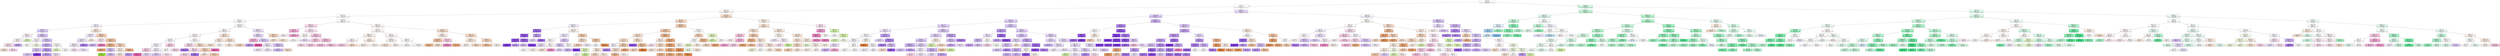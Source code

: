 digraph Tree {
node [shape=box, style="filled", color="black"] ;
0 [label="CCR <= 5.5\ngini = 0.802\nsamples = 80334\nvalue = [20123, 8057, 12840, 4208, 19509, 15597]\nclass = eft", fillcolor="#fffefd"] ;
1 [label="CCR <= 0.55\ngini = 0.73\nsamples = 44747\nvalue = [14061, 3331, 316, 1495, 13893, 11651]\nclass = eft", fillcolor="#fffefe"] ;
0 -> 1 [labeldistance=2.5, labelangle=45, headlabel="True"] ;
2 [label="graphSize <= 40.0\ngini = 0.725\nsamples = 29459\nvalue = [9844, 1806, 98, 1223, 7562, 8926]\nclass = eft", fillcolor="#fef9f6"] ;
1 -> 2 ;
3 [label="sdComp <= 0.065\ngini = 0.72\nsamples = 26355\nvalue = [8512, 1198, 82, 1223, 6920, 8420]\nclass = eft", fillcolor="#fffefe"] ;
2 -> 3 ;
4 [label="nbproc <= 4.5\ngini = 0.705\nsamples = 8837\nvalue = [2850, 512, 82, 1, 2918, 2474]\nclass = DL", fillcolor="#fefdff"] ;
3 -> 4 ;
5 [label="sdComp <= 0.02\ngini = 0.705\nsamples = 2533\nvalue = [878, 202, 82, 1, 944, 426]\nclass = DL", fillcolor="#faf7fe"] ;
4 -> 5 ;
6 [label="sdComm <= 0.02\ngini = 0.725\nsamples = 1078\nvalue = [230, 114, 62, 0, 446, 226]\nclass = DL", fillcolor="#dfcdf8"] ;
5 -> 6 ;
7 [label="graphDepth <= 7.5\ngini = 0.72\nsamples = 298\nvalue = [56, 26, 12, 0, 96, 108]\nclass = GDL", fillcolor="#fdf3f9"] ;
6 -> 7 ;
8 [label="graphSize <= 22.5\ngini = 0.694\nsamples = 272\nvalue = [48, 12, 12, 0, 96, 104]\nclass = GDL", fillcolor="#fef6fb"] ;
7 -> 8 ;
9 [label="graphDepth <= 3.5\ngini = 0.679\nsamples = 238\nvalue = [48, 10, 4, 0, 76, 100]\nclass = GDL", fillcolor="#fbe2f0"] ;
8 -> 9 ;
10 [label="gini = 0.735\nsamples = 36\nvalue = [14, 2, 4, 0, 8, 8]\nclass = eft", fillcolor="#f9e4d5"] ;
9 -> 10 ;
11 [label="gini = 0.649\nsamples = 202\nvalue = [34, 8, 0, 0, 68, 92]\nclass = GDL", fillcolor="#fadced"] ;
9 -> 11 ;
12 [label="gini = 0.581\nsamples = 34\nvalue = [0, 2, 8, 0, 20, 4]\nclass = DL", fillcolor="#c5a4f3"] ;
8 -> 12 ;
13 [label="gini = 0.592\nsamples = 26\nvalue = [8, 14, 0, 0, 0, 4]\nclass = BIM*", fillcolor="#def6bd"] ;
7 -> 13 ;
14 [label="graphDepth <= 3.5\ngini = 0.709\nsamples = 780\nvalue = [174, 88, 50, 0, 350, 118]\nclass = DL", fillcolor="#dac5f7"] ;
6 -> 14 ;
15 [label="sdComm <= 0.065\ngini = 0.756\nsamples = 136\nvalue = [12, 38, 12, 0, 42, 32]\nclass = DL", fillcolor="#faf7fe"] ;
14 -> 15 ;
16 [label="gini = 0.64\nsamples = 60\nvalue = [0, 12, 0, 0, 24, 24]\nclass = DL", fillcolor="#ffffff"] ;
15 -> 16 ;
17 [label="gini = 0.766\nsamples = 76\nvalue = [12, 26, 12, 0, 18, 8]\nclass = BIM*", fillcolor="#f1fbe4"] ;
15 -> 17 ;
18 [label="graphDepth <= 7.5\ngini = 0.681\nsamples = 644\nvalue = [162, 50, 38, 0, 308, 86]\nclass = DL", fillcolor="#d9c3f7"] ;
14 -> 18 ;
19 [label="sdComm <= 0.065\ngini = 0.632\nsamples = 504\nvalue = [122, 22, 34, 0, 272, 54]\nclass = DL", fillcolor="#ceb1f5"] ;
18 -> 19 ;
20 [label="graphSize <= 22.5\ngini = 0.61\nsamples = 288\nvalue = [94, 16, 0, 0, 150, 28]\nclass = DL", fillcolor="#dbc6f7"] ;
19 -> 20 ;
21 [label="gini = 0.619\nsamples = 278\nvalue = [94, 16, 0, 0, 140, 28]\nclass = DL", fillcolor="#e0cef8"] ;
20 -> 21 ;
22 [label="gini = 0.0\nsamples = 10\nvalue = [0, 0, 0, 0, 10, 0]\nclass = DL", fillcolor="#8139e5"] ;
20 -> 22 ;
23 [label="graphSize <= 22.5\ngini = 0.624\nsamples = 216\nvalue = [28, 6, 34, 0, 122, 26]\nclass = DL", fillcolor="#c29ff2"] ;
19 -> 23 ;
24 [label="gini = 0.611\nsamples = 190\nvalue = [28, 4, 24, 0, 110, 24]\nclass = DL", fillcolor="#bf9bf2"] ;
23 -> 24 ;
25 [label="gini = 0.627\nsamples = 26\nvalue = [0, 2, 10, 0, 12, 2]\nclass = DL", fillcolor="#efe6fc"] ;
23 -> 25 ;
26 [label="sdComm <= 0.065\ngini = 0.759\nsamples = 140\nvalue = [40, 28, 4, 0, 36, 32]\nclass = eft", fillcolor="#fefaf7"] ;
18 -> 26 ;
27 [label="gini = 0.686\nsamples = 52\nvalue = [12, 24, 0, 0, 8, 8]\nclass = BIM*", fillcolor="#e2f7c4"] ;
26 -> 27 ;
28 [label="gini = 0.719\nsamples = 88\nvalue = [28, 4, 4, 0, 28, 24]\nclass = eft", fillcolor="#ffffff"] ;
26 -> 28 ;
29 [label="sdComm <= 0.02\ngini = 0.662\nsamples = 1455\nvalue = [648, 88, 20, 1, 498, 200]\nclass = eft", fillcolor="#fbebe0"] ;
5 -> 29 ;
30 [label="graphDepth <= 7.5\ngini = 0.649\nsamples = 765\nvalue = [280, 14, 0, 1, 326, 144]\nclass = DL", fillcolor="#f3ecfd"] ;
29 -> 30 ;
31 [label="graphSize <= 22.5\ngini = 0.631\nsamples = 697\nvalue = [252, 6, 0, 1, 318, 120]\nclass = DL", fillcolor="#ece2fb"] ;
30 -> 31 ;
32 [label="graphDepth <= 3.5\ngini = 0.635\nsamples = 655\nvalue = [244, 4, 0, 1, 288, 118]\nclass = DL", fillcolor="#f2eafc"] ;
31 -> 32 ;
33 [label="gini = 0.765\nsamples = 19\nvalue = [4, 4, 0, 1, 4, 6]\nclass = GDL", fillcolor="#fce5f2"] ;
32 -> 33 ;
34 [label="gini = 0.627\nsamples = 636\nvalue = [240, 0, 0, 0, 284, 112]\nclass = DL", fillcolor="#f1e9fc"] ;
32 -> 34 ;
35 [label="gini = 0.449\nsamples = 42\nvalue = [8, 2, 0, 0, 30, 2]\nclass = DL", fillcolor="#ad7fee"] ;
31 -> 35 ;
36 [label="gini = 0.678\nsamples = 68\nvalue = [28, 8, 0, 0, 8, 24]\nclass = eft", fillcolor="#fdf4ed"] ;
30 -> 36 ;
37 [label="graphDepth <= 3.5\ngini = 0.634\nsamples = 690\nvalue = [368, 74, 20, 0, 172, 56]\nclass = eft", fillcolor="#f5cfb4"] ;
29 -> 37 ;
38 [label="sdComm <= 0.065\ngini = 0.675\nsamples = 76\nvalue = [0, 6, 12, 0, 26, 32]\nclass = GDL", fillcolor="#fce7f3"] ;
37 -> 38 ;
39 [label="gini = 0.526\nsamples = 34\nvalue = [0, 0, 12, 0, 20, 2]\nclass = DL", fillcolor="#d1b7f6"] ;
38 -> 39 ;
40 [label="gini = 0.449\nsamples = 42\nvalue = [0, 6, 0, 0, 6, 30]\nclass = GDL", fillcolor="#ee7bbe"] ;
38 -> 40 ;
41 [label="sdComm <= 0.065\ngini = 0.57\nsamples = 614\nvalue = [368, 68, 8, 0, 146, 24]\nclass = eft", fillcolor="#f3c3a1"] ;
37 -> 41 ;
42 [label="graphSize <= 22.5\ngini = 0.482\nsamples = 368\nvalue = [248, 22, 0, 0, 90, 8]\nclass = eft", fillcolor="#f0b78e"] ;
41 -> 42 ;
43 [label="gini = 0.39\nsamples = 304\nvalue = [230, 8, 0, 0, 58, 8]\nclass = eft", fillcolor="#eda775"] ;
42 -> 43 ;
44 [label="graphDepth <= 7.5\ngini = 0.623\nsamples = 64\nvalue = [18, 14, 0, 0, 32, 0]\nclass = DL", fillcolor="#d9c3f7"] ;
42 -> 44 ;
45 [label="gini = 0.0\nsamples = 2\nvalue = [0, 2, 0, 0, 0, 0]\nclass = BIM*", fillcolor="#9de539"] ;
44 -> 45 ;
46 [label="gini = 0.612\nsamples = 62\nvalue = [18, 12, 0, 0, 32, 0]\nclass = DL", fillcolor="#d7c0f7"] ;
44 -> 46 ;
47 [label="graphDepth <= 7.5\ngini = 0.67\nsamples = 246\nvalue = [120, 46, 8, 0, 56, 16]\nclass = eft", fillcolor="#f6d5bc"] ;
41 -> 47 ;
48 [label="graphSize <= 22.5\ngini = 0.685\nsamples = 164\nvalue = [64, 40, 8, 0, 52, 0]\nclass = eft", fillcolor="#fcf2ea"] ;
47 -> 48 ;
49 [label="gini = 0.688\nsamples = 152\nvalue = [60, 40, 8, 0, 44, 0]\nclass = eft", fillcolor="#fbece2"] ;
48 -> 49 ;
50 [label="gini = 0.444\nsamples = 12\nvalue = [4, 0, 0, 0, 8, 0]\nclass = DL", fillcolor="#c09cf2"] ;
48 -> 50 ;
51 [label="gini = 0.488\nsamples = 82\nvalue = [56, 6, 0, 0, 4, 16]\nclass = eft", fillcolor="#efb387"] ;
47 -> 51 ;
52 [label="sdComm <= 0.065\ngini = 0.696\nsamples = 6304\nvalue = [1972, 310, 0, 0, 1974, 2048]\nclass = GDL", fillcolor="#fffcfd"] ;
4 -> 52 ;
53 [label="graphDepth <= 7.5\ngini = 0.69\nsamples = 4482\nvalue = [1600, 204, 0, 0, 1214, 1464]\nclass = eft", fillcolor="#fef9f6"] ;
52 -> 53 ;
54 [label="sdComp <= 0.02\ngini = 0.687\nsamples = 3556\nvalue = [1192, 148, 0, 0, 938, 1278]\nclass = GDL", fillcolor="#fef8fb"] ;
53 -> 54 ;
55 [label="graphSize <= 22.5\ngini = 0.693\nsamples = 1470\nvalue = [420, 68, 0, 0, 484, 498]\nclass = GDL", fillcolor="#fffcfe"] ;
54 -> 55 ;
56 [label="graphDepth <= 3.5\ngini = 0.685\nsamples = 1302\nvalue = [372, 44, 0, 0, 464, 422]\nclass = DL", fillcolor="#f9f6fe"] ;
55 -> 56 ;
57 [label="sdComm <= 0.02\ngini = 0.622\nsamples = 194\nvalue = [36, 0, 0, 0, 64, 94]\nclass = GDL", fillcolor="#f9d1e8"] ;
56 -> 57 ;
58 [label="gini = 0.278\nsamples = 96\nvalue = [0, 0, 0, 0, 16, 80]\nclass = GDL", fillcolor="#ea61b1"] ;
57 -> 58 ;
59 [label="gini = 0.605\nsamples = 98\nvalue = [36, 0, 0, 0, 48, 14]\nclass = DL", fillcolor="#e7d9fa"] ;
57 -> 59 ;
60 [label="sdComm <= 0.02\ngini = 0.689\nsamples = 1108\nvalue = [336, 44, 0, 0, 400, 328]\nclass = DL", fillcolor="#f5effd"] ;
56 -> 60 ;
61 [label="gini = 0.622\nsamples = 316\nvalue = [104, 28, 0, 0, 160, 24]\nclass = DL", fillcolor="#decbf8"] ;
60 -> 61 ;
62 [label="gini = 0.675\nsamples = 792\nvalue = [232, 16, 0, 0, 240, 304]\nclass = GDL", fillcolor="#fce8f4"] ;
60 -> 62 ;
63 [label="sdComm <= 0.02\ngini = 0.679\nsamples = 168\nvalue = [48, 24, 0, 0, 20, 76]\nclass = GDL", fillcolor="#f9d1e8"] ;
55 -> 63 ;
64 [label="gini = 0.579\nsamples = 88\nvalue = [40, 0, 0, 0, 8, 40]\nclass = eft", fillcolor="#ffffff"] ;
63 -> 64 ;
65 [label="gini = 0.675\nsamples = 80\nvalue = [8, 24, 0, 0, 12, 36]\nclass = GDL", fillcolor="#f9d5ea"] ;
63 -> 65 ;
66 [label="sdComm <= 0.02\ngini = 0.674\nsamples = 2086\nvalue = [772, 80, 0, 0, 454, 780]\nclass = GDL", fillcolor="#fffefe"] ;
54 -> 66 ;
67 [label="graphDepth <= 3.5\ngini = 0.676\nsamples = 1230\nvalue = [352, 48, 0, 0, 318, 512]\nclass = GDL", fillcolor="#fadbed"] ;
66 -> 67 ;
68 [label="gini = 0.339\nsamples = 74\nvalue = [0, 0, 0, 0, 58, 16]\nclass = DL", fillcolor="#a470ec"] ;
67 -> 68 ;
69 [label="graphSize <= 22.5\ngini = 0.671\nsamples = 1156\nvalue = [352, 48, 0, 0, 260, 496]\nclass = GDL", fillcolor="#fadced"] ;
67 -> 69 ;
70 [label="gini = 0.662\nsamples = 1104\nvalue = [340, 48, 0, 0, 220, 496]\nclass = GDL", fillcolor="#fad7eb"] ;
69 -> 70 ;
71 [label="gini = 0.355\nsamples = 52\nvalue = [12, 0, 0, 0, 40, 0]\nclass = DL", fillcolor="#a774ed"] ;
69 -> 71 ;
72 [label="graphSize <= 22.5\ngini = 0.635\nsamples = 856\nvalue = [420, 32, 0, 0, 136, 268]\nclass = eft", fillcolor="#f8decc"] ;
66 -> 72 ;
73 [label="graphDepth <= 3.5\ngini = 0.624\nsamples = 780\nvalue = [408, 28, 0, 0, 136, 208]\nclass = eft", fillcolor="#f6d3ba"] ;
72 -> 73 ;
74 [label="gini = 0.68\nsamples = 132\nvalue = [56, 8, 0, 0, 40, 28]\nclass = eft", fillcolor="#fae9dd"] ;
73 -> 74 ;
75 [label="gini = 0.605\nsamples = 648\nvalue = [352, 20, 0, 0, 96, 180]\nclass = eft", fillcolor="#f5d1b6"] ;
73 -> 75 ;
76 [label="gini = 0.349\nsamples = 76\nvalue = [12, 4, 0, 0, 0, 60]\nclass = GDL", fillcolor="#ec6ab6"] ;
72 -> 76 ;
77 [label="sdComp <= 0.02\ngini = 0.673\nsamples = 926\nvalue = [408, 56, 0, 0, 276, 186]\nclass = eft", fillcolor="#fae5d7"] ;
53 -> 77 ;
78 [label="sdComm <= 0.02\ngini = 0.71\nsamples = 286\nvalue = [108, 28, 0, 0, 76, 74]\nclass = eft", fillcolor="#fbece1"] ;
77 -> 78 ;
79 [label="gini = 0.676\nsamples = 84\nvalue = [36, 20, 0, 0, 4, 24]\nclass = eft", fillcolor="#fae6d7"] ;
78 -> 79 ;
80 [label="gini = 0.683\nsamples = 202\nvalue = [72, 8, 0, 0, 72, 50]\nclass = eft", fillcolor="#ffffff"] ;
78 -> 80 ;
81 [label="sdComm <= 0.02\ngini = 0.65\nsamples = 640\nvalue = [300, 28, 0, 0, 200, 112]\nclass = eft", fillcolor="#f9e2d2"] ;
77 -> 81 ;
82 [label="gini = 0.68\nsamples = 284\nvalue = [116, 16, 0, 0, 92, 60]\nclass = eft", fillcolor="#fcefe6"] ;
81 -> 82 ;
83 [label="gini = 0.618\nsamples = 356\nvalue = [184, 12, 0, 0, 108, 52]\nclass = eft", fillcolor="#f7d8c2"] ;
81 -> 83 ;
84 [label="graphDepth <= 7.5\ngini = 0.678\nsamples = 1822\nvalue = [372, 106, 0, 0, 760, 584]\nclass = DL", fillcolor="#ede3fb"] ;
52 -> 84 ;
85 [label="graphDepth <= 3.5\ngini = 0.646\nsamples = 1576\nvalue = [252, 68, 0, 0, 736, 520]\nclass = DL", fillcolor="#e5d6fa"] ;
84 -> 85 ;
86 [label="sdComp <= 0.02\ngini = 0.595\nsamples = 150\nvalue = [12, 12, 0, 0, 42, 84]\nclass = GDL", fillcolor="#f5b2d9"] ;
85 -> 86 ;
87 [label="gini = 0.532\nsamples = 54\nvalue = [12, 8, 0, 0, 34, 0]\nclass = DL", fillcolor="#bd97f1"] ;
86 -> 87 ;
88 [label="gini = 0.226\nsamples = 96\nvalue = [0, 4, 0, 0, 8, 84]\nclass = GDL", fillcolor="#e954aa"] ;
86 -> 88 ;
89 [label="sdComp <= 0.02\ngini = 0.64\nsamples = 1426\nvalue = [240, 56, 0, 0, 694, 436]\nclass = DL", fillcolor="#decbf8"] ;
85 -> 89 ;
90 [label="graphSize <= 22.5\ngini = 0.612\nsamples = 508\nvalue = [48, 20, 0, 0, 236, 204]\nclass = DL", fillcolor="#f2eafc"] ;
89 -> 90 ;
91 [label="gini = 0.62\nsamples = 444\nvalue = [44, 20, 0, 0, 204, 176]\nclass = DL", fillcolor="#f2eafc"] ;
90 -> 91 ;
92 [label="gini = 0.555\nsamples = 64\nvalue = [4, 0, 0, 0, 32, 28]\nclass = DL", fillcolor="#f1e9fc"] ;
90 -> 92 ;
93 [label="graphSize <= 22.5\ngini = 0.642\nsamples = 918\nvalue = [192, 36, 0, 0, 458, 232]\nclass = DL", fillcolor="#d5bef6"] ;
89 -> 93 ;
94 [label="gini = 0.624\nsamples = 816\nvalue = [140, 28, 0, 0, 424, 224]\nclass = DL", fillcolor="#d4bcf6"] ;
93 -> 94 ;
95 [label="gini = 0.617\nsamples = 102\nvalue = [52, 8, 0, 0, 34, 8]\nclass = eft", fillcolor="#f8decb"] ;
93 -> 95 ;
96 [label="sdComp <= 0.02\ngini = 0.661\nsamples = 246\nvalue = [120, 38, 0, 0, 24, 64]\nclass = eft", fillcolor="#f7d8c2"] ;
84 -> 96 ;
97 [label="gini = 0.594\nsamples = 64\nvalue = [32, 24, 0, 0, 8, 0]\nclass = eft", fillcolor="#fae6d7"] ;
96 -> 97 ;
98 [label="gini = 0.629\nsamples = 182\nvalue = [88, 14, 0, 0, 16, 64]\nclass = eft", fillcolor="#fae5d7"] ;
96 -> 98 ;
99 [label="sdComm <= 0.02\ngini = 0.722\nsamples = 17518\nvalue = [5662, 686, 0, 1222, 4002, 5946]\nclass = GDL", fillcolor="#fefafd"] ;
3 -> 99 ;
100 [label="graphDepth <= 3.5\ngini = 0.673\nsamples = 5774\nvalue = [1792, 230, 0, 118, 1108, 2526]\nclass = GDL", fillcolor="#fadbed"] ;
99 -> 100 ;
101 [label="nbproc <= 4.5\ngini = 0.544\nsamples = 1542\nvalue = [512, 88, 0, 0, 40, 902]\nclass = GDL", fillcolor="#f5b4da"] ;
100 -> 101 ;
102 [label="gini = 0.617\nsamples = 370\nvalue = [152, 56, 0, 0, 0, 162]\nclass = GDL", fillcolor="#fef6fb"] ;
101 -> 102 ;
103 [label="gini = 0.505\nsamples = 1172\nvalue = [360, 32, 0, 0, 40, 740]\nclass = GDL", fillcolor="#f3a2d1"] ;
101 -> 103 ;
104 [label="graphSize <= 22.5\ngini = 0.696\nsamples = 4232\nvalue = [1280, 142, 0, 118, 1068, 1624]\nclass = GDL", fillcolor="#fce8f4"] ;
100 -> 104 ;
105 [label="nbproc <= 4.5\ngini = 0.706\nsamples = 2898\nvalue = [870, 70, 0, 118, 912, 928]\nclass = GDL", fillcolor="#fffdfe"] ;
104 -> 105 ;
106 [label="gini = 0.71\nsamples = 1134\nvalue = [394, 22, 0, 106, 208, 404]\nclass = GDL", fillcolor="#fffcfe"] ;
105 -> 106 ;
107 [label="gini = 0.679\nsamples = 1764\nvalue = [476, 48, 0, 12, 704, 524]\nclass = DL", fillcolor="#ede2fb"] ;
105 -> 107 ;
108 [label="nbproc <= 4.5\ngini = 0.617\nsamples = 1334\nvalue = [410, 72, 0, 0, 156, 696]\nclass = GDL", fillcolor="#f7c2e1"] ;
104 -> 108 ;
109 [label="graphDepth <= 7.5\ngini = 0.68\nsamples = 248\nvalue = [66, 36, 0, 0, 32, 114]\nclass = GDL", fillcolor="#f8cbe5"] ;
108 -> 109 ;
110 [label="gini = 0.643\nsamples = 64\nvalue = [22, 8, 0, 0, 4, 30]\nclass = GDL", fillcolor="#fad9ec"] ;
109 -> 110 ;
111 [label="gini = 0.688\nsamples = 184\nvalue = [44, 28, 0, 0, 28, 84]\nclass = GDL", fillcolor="#f8c6e3"] ;
109 -> 111 ;
112 [label="graphDepth <= 7.5\ngini = 0.598\nsamples = 1086\nvalue = [344, 36, 0, 0, 124, 582]\nclass = GDL", fillcolor="#f7bfe0"] ;
108 -> 112 ;
113 [label="gini = 0.585\nsamples = 346\nvalue = [110, 8, 0, 0, 38, 190]\nclass = GDL", fillcolor="#f6bcde"] ;
112 -> 113 ;
114 [label="gini = 0.604\nsamples = 740\nvalue = [234, 28, 0, 0, 86, 392]\nclass = GDL", fillcolor="#f7c1e0"] ;
112 -> 114 ;
115 [label="graphSize <= 22.5\ngini = 0.736\nsamples = 11744\nvalue = [3870, 456, 0, 1104, 2894, 3420]\nclass = eft", fillcolor="#fef8f4"] ;
99 -> 115 ;
116 [label="sdComm <= 0.065\ngini = 0.737\nsamples = 10210\nvalue = [3186, 316, 0, 1062, 2614, 3032]\nclass = eft", fillcolor="#fefcfb"] ;
115 -> 116 ;
117 [label="graphDepth <= 3.5\ngini = 0.744\nsamples = 4736\nvalue = [1590, 190, 0, 578, 1126, 1252]\nclass = eft", fillcolor="#fcf3ec"] ;
116 -> 117 ;
118 [label="nbproc <= 4.5\ngini = 0.77\nsamples = 936\nvalue = [246, 110, 0, 110, 180, 290]\nclass = GDL", fillcolor="#fdf2f9"] ;
117 -> 118 ;
119 [label="gini = 0.724\nsamples = 506\nvalue = [78, 80, 0, 26, 108, 214]\nclass = GDL", fillcolor="#f8cae5"] ;
118 -> 119 ;
120 [label="gini = 0.745\nsamples = 430\nvalue = [168, 30, 0, 84, 72, 76]\nclass = eft", fillcolor="#f9e0cf"] ;
118 -> 120 ;
121 [label="nbproc <= 4.5\ngini = 0.733\nsamples = 3800\nvalue = [1344, 80, 0, 468, 946, 962]\nclass = eft", fillcolor="#fceee4"] ;
117 -> 121 ;
122 [label="gini = 0.727\nsamples = 1550\nvalue = [572, 36, 0, 200, 450, 292]\nclass = eft", fillcolor="#fcf1e9"] ;
121 -> 122 ;
123 [label="gini = 0.73\nsamples = 2250\nvalue = [772, 44, 0, 268, 496, 670]\nclass = eft", fillcolor="#fdf7f2"] ;
121 -> 123 ;
124 [label="nbproc <= 4.5\ngini = 0.727\nsamples = 5474\nvalue = [1596, 126, 0, 484, 1488, 1780]\nclass = GDL", fillcolor="#fef6fa"] ;
116 -> 124 ;
125 [label="graphDepth <= 3.5\ngini = 0.681\nsamples = 1298\nvalue = [532, 38, 0, 100, 164, 464]\nclass = eft", fillcolor="#fdf5ef"] ;
124 -> 125 ;
126 [label="gini = 0.588\nsamples = 222\nvalue = [114, 14, 0, 6, 4, 84]\nclass = eft", fillcolor="#f9e4d4"] ;
125 -> 126 ;
127 [label="gini = 0.694\nsamples = 1076\nvalue = [418, 24, 0, 94, 160, 380]\nclass = eft", fillcolor="#fef8f4"] ;
125 -> 127 ;
128 [label="graphDepth <= 3.5\ngini = 0.726\nsamples = 4176\nvalue = [1064, 88, 0, 384, 1324, 1316]\nclass = DL", fillcolor="#fffeff"] ;
124 -> 128 ;
129 [label="gini = 0.71\nsamples = 1092\nvalue = [372, 36, 0, 48, 292, 344]\nclass = eft", fillcolor="#fefaf8"] ;
128 -> 129 ;
130 [label="gini = 0.726\nsamples = 3084\nvalue = [692, 52, 0, 336, 1032, 972]\nclass = DL", fillcolor="#fbf9fe"] ;
128 -> 130 ;
131 [label="nbproc <= 4.5\ngini = 0.695\nsamples = 1534\nvalue = [684, 140, 0, 42, 280, 388]\nclass = eft", fillcolor="#f8decc"] ;
115 -> 131 ;
132 [label="graphDepth <= 7.5\ngini = 0.619\nsamples = 348\nvalue = [162, 34, 0, 0, 16, 136]\nclass = eft", fillcolor="#fcf0e7"] ;
131 -> 132 ;
133 [label="sdComm <= 0.065\ngini = 0.591\nsamples = 154\nvalue = [90, 14, 0, 0, 16, 34]\nclass = eft", fillcolor="#f3c4a3"] ;
132 -> 133 ;
134 [label="gini = 0.514\nsamples = 70\nvalue = [46, 14, 0, 0, 8, 2]\nclass = eft", fillcolor="#f0b78e"] ;
133 -> 134 ;
135 [label="gini = 0.571\nsamples = 84\nvalue = [44, 0, 0, 0, 8, 32]\nclass = eft", fillcolor="#f9e2d1"] ;
133 -> 135 ;
136 [label="sdComm <= 0.065\ngini = 0.575\nsamples = 194\nvalue = [72, 20, 0, 0, 0, 102]\nclass = GDL", fillcolor="#f9cee7"] ;
132 -> 136 ;
137 [label="gini = 0.457\nsamples = 138\nvalue = [32, 10, 0, 0, 0, 96]\nclass = GDL", fillcolor="#ef87c4"] ;
136 -> 137 ;
138 [label="gini = 0.446\nsamples = 56\nvalue = [40, 10, 0, 0, 0, 6]\nclass = eft", fillcolor="#eead7e"] ;
136 -> 138 ;
139 [label="sdComm <= 0.065\ngini = 0.702\nsamples = 1186\nvalue = [522, 106, 0, 42, 264, 252]\nclass = eft", fillcolor="#f8dcc8"] ;
131 -> 139 ;
140 [label="graphDepth <= 7.5\ngini = 0.718\nsamples = 572\nvalue = [228, 72, 0, 12, 106, 154]\nclass = eft", fillcolor="#fae9dc"] ;
139 -> 140 ;
141 [label="gini = 0.694\nsamples = 330\nvalue = [126, 26, 0, 0, 68, 110]\nclass = eft", fillcolor="#fdf6f1"] ;
140 -> 141 ;
142 [label="gini = 0.726\nsamples = 242\nvalue = [102, 46, 0, 12, 38, 44]\nclass = eft", fillcolor="#f8dbc6"] ;
140 -> 142 ;
143 [label="graphDepth <= 7.5\ngini = 0.674\nsamples = 614\nvalue = [294, 34, 0, 30, 158, 98]\nclass = eft", fillcolor="#f7d9c4"] ;
139 -> 143 ;
144 [label="gini = 0.625\nsamples = 296\nvalue = [168, 16, 0, 30, 48, 34]\nclass = eft", fillcolor="#f2c29f"] ;
143 -> 144 ;
145 [label="gini = 0.68\nsamples = 318\nvalue = [126, 18, 0, 0, 110, 64]\nclass = eft", fillcolor="#fdf5f0"] ;
143 -> 145 ;
146 [label="sdComp <= 0.065\ngini = 0.708\nsamples = 3104\nvalue = [1332, 608, 16, 0, 642, 506]\nclass = eft", fillcolor="#f8dcc8"] ;
2 -> 146 ;
147 [label="nbproc <= 4.5\ngini = 0.672\nsamples = 1880\nvalue = [886, 328, 16, 0, 490, 160]\nclass = eft", fillcolor="#f8dbc7"] ;
146 -> 147 ;
148 [label="graphDepth <= 12.5\ngini = 0.695\nsamples = 538\nvalue = [188, 70, 16, 0, 212, 52]\nclass = DL", fillcolor="#f6f1fd"] ;
147 -> 148 ;
149 [label="sdComm <= 0.065\ngini = 0.364\nsamples = 82\nvalue = [12, 6, 0, 0, 64, 0]\nclass = DL", fillcolor="#a16cec"] ;
148 -> 149 ;
150 [label="sdComp <= 0.02\ngini = 0.263\nsamples = 54\nvalue = [4, 4, 0, 0, 46, 0]\nclass = DL", fillcolor="#9559e9"] ;
149 -> 150 ;
151 [label="sdComm <= 0.02\ngini = 0.215\nsamples = 34\nvalue = [2, 2, 0, 0, 30, 0]\nclass = DL", fillcolor="#9152e8"] ;
150 -> 151 ;
152 [label="gini = 0.0\nsamples = 24\nvalue = [0, 0, 0, 0, 24, 0]\nclass = DL", fillcolor="#8139e5"] ;
151 -> 152 ;
153 [label="gini = 0.56\nsamples = 10\nvalue = [2, 2, 0, 0, 6, 0]\nclass = DL", fillcolor="#c09cf2"] ;
151 -> 153 ;
154 [label="sdComm <= 0.02\ngini = 0.34\nsamples = 20\nvalue = [2, 2, 0, 0, 16, 0]\nclass = DL", fillcolor="#9d65eb"] ;
150 -> 154 ;
155 [label="gini = 0.625\nsamples = 8\nvalue = [2, 2, 0, 0, 4, 0]\nclass = DL", fillcolor="#d5bdf6"] ;
154 -> 155 ;
156 [label="gini = 0.0\nsamples = 12\nvalue = [0, 0, 0, 0, 12, 0]\nclass = DL", fillcolor="#8139e5"] ;
154 -> 156 ;
157 [label="sdComp <= 0.02\ngini = 0.5\nsamples = 28\nvalue = [8, 2, 0, 0, 18, 0]\nclass = DL", fillcolor="#c09cf2"] ;
149 -> 157 ;
158 [label="gini = 0.494\nsamples = 18\nvalue = [8, 0, 0, 0, 10, 0]\nclass = DL", fillcolor="#e6d7fa"] ;
157 -> 158 ;
159 [label="gini = 0.32\nsamples = 10\nvalue = [0, 2, 0, 0, 8, 0]\nclass = DL", fillcolor="#a06aec"] ;
157 -> 159 ;
160 [label="sdComm <= 0.065\ngini = 0.712\nsamples = 456\nvalue = [176, 64, 16, 0, 148, 52]\nclass = eft", fillcolor="#fdf4ed"] ;
148 -> 160 ;
161 [label="graphSize <= 75.0\ngini = 0.722\nsamples = 272\nvalue = [78, 42, 0, 0, 100, 52]\nclass = DL", fillcolor="#f1e9fc"] ;
160 -> 161 ;
162 [label="sdComp <= 0.02\ngini = 0.714\nsamples = 182\nvalue = [58, 16, 0, 0, 56, 52]\nclass = eft", fillcolor="#fffdfc"] ;
161 -> 162 ;
163 [label="sdComm <= 0.02\ngini = 0.678\nsamples = 108\nvalue = [32, 4, 0, 0, 44, 28]\nclass = DL", fillcolor="#ebe0fb"] ;
162 -> 163 ;
164 [label="gini = 0.67\nsamples = 62\nvalue = [10, 4, 0, 0, 24, 24]\nclass = DL", fillcolor="#ffffff"] ;
163 -> 164 ;
165 [label="gini = 0.575\nsamples = 46\nvalue = [22, 0, 0, 0, 20, 4]\nclass = eft", fillcolor="#fdf5f0"] ;
163 -> 165 ;
166 [label="sdComm <= 0.02\ngini = 0.719\nsamples = 74\nvalue = [26, 12, 0, 0, 12, 24]\nclass = eft", fillcolor="#fefaf7"] ;
162 -> 166 ;
167 [label="gini = 0.632\nsamples = 38\nvalue = [18, 8, 0, 0, 12, 0]\nclass = eft", fillcolor="#f9e2d1"] ;
166 -> 167 ;
168 [label="gini = 0.494\nsamples = 36\nvalue = [8, 4, 0, 0, 0, 24]\nclass = GDL", fillcolor="#f08ec7"] ;
166 -> 168 ;
169 [label="sdComm <= 0.02\ngini = 0.628\nsamples = 90\nvalue = [20, 26, 0, 0, 44, 0]\nclass = DL", fillcolor="#dcc7f8"] ;
161 -> 169 ;
170 [label="sdComp <= 0.02\ngini = 0.59\nsamples = 46\nvalue = [16, 6, 0, 0, 24, 0]\nclass = DL", fillcolor="#ddcaf8"] ;
169 -> 170 ;
171 [label="gini = 0.594\nsamples = 32\nvalue = [12, 4, 0, 0, 16, 0]\nclass = DL", fillcolor="#e6d7fa"] ;
170 -> 171 ;
172 [label="gini = 0.571\nsamples = 14\nvalue = [4, 2, 0, 0, 8, 0]\nclass = DL", fillcolor="#cdb0f5"] ;
170 -> 172 ;
173 [label="graphDepth <= 25.5\ngini = 0.579\nsamples = 44\nvalue = [4, 20, 0, 0, 20, 0]\nclass = BIM*", fillcolor="#ffffff"] ;
169 -> 173 ;
174 [label="gini = 0.0\nsamples = 8\nvalue = [0, 0, 0, 0, 8, 0]\nclass = DL", fillcolor="#8139e5"] ;
173 -> 174 ;
175 [label="sdComp <= 0.02\ngini = 0.568\nsamples = 36\nvalue = [4, 20, 0, 0, 12, 0]\nclass = BIM*", fillcolor="#def6bd"] ;
173 -> 175 ;
176 [label="gini = 0.5\nsamples = 16\nvalue = [0, 8, 0, 0, 8, 0]\nclass = BIM*", fillcolor="#ffffff"] ;
175 -> 176 ;
177 [label="gini = 0.56\nsamples = 20\nvalue = [4, 12, 0, 0, 4, 0]\nclass = BIM*", fillcolor="#cef29c"] ;
175 -> 177 ;
178 [label="sdComp <= 0.02\ngini = 0.626\nsamples = 184\nvalue = [98, 22, 16, 0, 48, 0]\nclass = eft", fillcolor="#f5d1b6"] ;
160 -> 178 ;
179 [label="graphDepth <= 25.5\ngini = 0.616\nsamples = 122\nvalue = [62, 4, 16, 0, 40, 0]\nclass = eft", fillcolor="#f8ddca"] ;
178 -> 179 ;
180 [label="gini = 0.595\nsamples = 88\nvalue = [48, 0, 16, 0, 24, 0]\nclass = eft", fillcolor="#f5d0b5"] ;
179 -> 180 ;
181 [label="gini = 0.595\nsamples = 34\nvalue = [14, 4, 0, 0, 16, 0]\nclass = DL", fillcolor="#f2ebfc"] ;
179 -> 181 ;
182 [label="graphDepth <= 25.5\ngini = 0.562\nsamples = 62\nvalue = [36, 18, 0, 0, 8, 0]\nclass = eft", fillcolor="#f4cbae"] ;
178 -> 182 ;
183 [label="gini = 0.64\nsamples = 40\nvalue = [16, 16, 0, 0, 8, 0]\nclass = eft", fillcolor="#ffffff"] ;
182 -> 183 ;
184 [label="gini = 0.165\nsamples = 22\nvalue = [20, 2, 0, 0, 0, 0]\nclass = eft", fillcolor="#e88e4d"] ;
182 -> 184 ;
185 [label="graphDepth <= 25.5\ngini = 0.643\nsamples = 1342\nvalue = [698, 258, 0, 0, 278, 108]\nclass = eft", fillcolor="#f5cdb1"] ;
147 -> 185 ;
186 [label="sdComp <= 0.02\ngini = 0.619\nsamples = 1098\nvalue = [604, 166, 0, 0, 244, 84]\nclass = eft", fillcolor="#f4caac"] ;
185 -> 186 ;
187 [label="sdComm <= 0.065\ngini = 0.657\nsamples = 516\nvalue = [242, 74, 0, 0, 160, 40]\nclass = eft", fillcolor="#f9e2d1"] ;
186 -> 187 ;
188 [label="sdComm <= 0.02\ngini = 0.698\nsamples = 316\nvalue = [136, 58, 0, 0, 82, 40]\nclass = eft", fillcolor="#f9e2d1"] ;
187 -> 188 ;
189 [label="graphSize <= 75.0\ngini = 0.677\nsamples = 164\nvalue = [60, 30, 0, 0, 64, 10]\nclass = DL", fillcolor="#faf7fe"] ;
188 -> 189 ;
190 [label="graphDepth <= 12.5\ngini = 0.68\nsamples = 130\nvalue = [56, 24, 0, 0, 40, 10]\nclass = eft", fillcolor="#fae9dc"] ;
189 -> 190 ;
191 [label="gini = 0.664\nsamples = 34\nvalue = [16, 8, 0, 0, 8, 2]\nclass = eft", fillcolor="#f7d8c2"] ;
190 -> 191 ;
192 [label="gini = 0.681\nsamples = 96\nvalue = [40, 16, 0, 0, 32, 8]\nclass = eft", fillcolor="#fcefe6"] ;
190 -> 192 ;
193 [label="gini = 0.457\nsamples = 34\nvalue = [4, 6, 0, 0, 24, 0]\nclass = DL", fillcolor="#ae80ee"] ;
189 -> 193 ;
194 [label="graphSize <= 75.0\ngini = 0.663\nsamples = 152\nvalue = [76, 28, 0, 0, 18, 30]\nclass = eft", fillcolor="#f5cfb4"] ;
188 -> 194 ;
195 [label="graphDepth <= 12.5\ngini = 0.699\nsamples = 120\nvalue = [52, 20, 0, 0, 18, 30]\nclass = eft", fillcolor="#f9e0cf"] ;
194 -> 195 ;
196 [label="gini = 0.532\nsamples = 38\nvalue = [24, 0, 0, 0, 8, 6]\nclass = eft", fillcolor="#f1bc95"] ;
195 -> 196 ;
197 [label="gini = 0.723\nsamples = 82\nvalue = [28, 20, 0, 0, 10, 24]\nclass = eft", fillcolor="#fdf6f1"] ;
195 -> 197 ;
198 [label="gini = 0.375\nsamples = 32\nvalue = [24, 8, 0, 0, 0, 0]\nclass = eft", fillcolor="#eeab7b"] ;
194 -> 198 ;
199 [label="graphDepth <= 12.5\ngini = 0.561\nsamples = 200\nvalue = [106, 16, 0, 0, 78, 0]\nclass = eft", fillcolor="#f9e2d2"] ;
187 -> 199 ;
200 [label="gini = 0.208\nsamples = 34\nvalue = [0, 4, 0, 0, 30, 0]\nclass = DL", fillcolor="#9253e8"] ;
199 -> 200 ;
201 [label="graphSize <= 75.0\ngini = 0.503\nsamples = 166\nvalue = [106, 12, 0, 0, 48, 0]\nclass = eft", fillcolor="#f2c19e"] ;
199 -> 201 ;
202 [label="gini = 0.555\nsamples = 136\nvalue = [76, 12, 0, 0, 48, 0]\nclass = eft", fillcolor="#f7d7c0"] ;
201 -> 202 ;
203 [label="gini = 0.0\nsamples = 30\nvalue = [30, 0, 0, 0, 0, 0]\nclass = eft", fillcolor="#e58139"] ;
201 -> 203 ;
204 [label="graphDepth <= 12.5\ngini = 0.562\nsamples = 582\nvalue = [362, 92, 0, 0, 84, 44]\nclass = eft", fillcolor="#f1ba92"] ;
186 -> 204 ;
205 [label="sdComm <= 0.02\ngini = 0.714\nsamples = 128\nvalue = [50, 22, 0, 0, 36, 20]\nclass = eft", fillcolor="#fbece1"] ;
204 -> 205 ;
206 [label="gini = 0.7\nsamples = 40\nvalue = [8, 4, 0, 0, 12, 16]\nclass = GDL", fillcolor="#fbe3f1"] ;
205 -> 206 ;
207 [label="sdComm <= 0.065\ngini = 0.654\nsamples = 88\nvalue = [42, 18, 0, 0, 24, 4]\nclass = eft", fillcolor="#f8dcc7"] ;
205 -> 207 ;
208 [label="gini = 0.62\nsamples = 46\nvalue = [22, 8, 0, 0, 16, 0]\nclass = eft", fillcolor="#fae6d7"] ;
207 -> 208 ;
209 [label="gini = 0.671\nsamples = 42\nvalue = [20, 10, 0, 0, 8, 4]\nclass = eft", fillcolor="#f7d8c1"] ;
207 -> 209 ;
210 [label="sdComm <= 0.065\ngini = 0.49\nsamples = 454\nvalue = [312, 70, 0, 0, 48, 24]\nclass = eft", fillcolor="#efb082"] ;
204 -> 210 ;
211 [label="graphSize <= 75.0\ngini = 0.426\nsamples = 372\nvalue = [276, 36, 0, 0, 40, 20]\nclass = eft", fillcolor="#eda572"] ;
210 -> 211 ;
212 [label="sdComm <= 0.02\ngini = 0.477\nsamples = 246\nvalue = [172, 30, 0, 0, 32, 12]\nclass = eft", fillcolor="#eead7d"] ;
211 -> 212 ;
213 [label="gini = 0.508\nsamples = 84\nvalue = [56, 16, 0, 0, 4, 8]\nclass = eft", fillcolor="#f0b58b"] ;
212 -> 213 ;
214 [label="gini = 0.449\nsamples = 162\nvalue = [116, 14, 0, 0, 28, 4]\nclass = eft", fillcolor="#eeac7d"] ;
212 -> 214 ;
215 [label="sdComm <= 0.02\ngini = 0.308\nsamples = 126\nvalue = [104, 6, 0, 0, 8, 8]\nclass = eft", fillcolor="#ea985e"] ;
211 -> 215 ;
216 [label="gini = 0.486\nsamples = 50\nvalue = [34, 0, 0, 0, 8, 8]\nclass = eft", fillcolor="#efb184"] ;
215 -> 216 ;
217 [label="gini = 0.145\nsamples = 76\nvalue = [70, 6, 0, 0, 0, 0]\nclass = eft", fillcolor="#e78c4a"] ;
215 -> 217 ;
218 [label="graphSize <= 75.0\ngini = 0.623\nsamples = 82\nvalue = [36, 34, 0, 0, 8, 4]\nclass = eft", fillcolor="#fefaf7"] ;
210 -> 218 ;
219 [label="gini = 0.497\nsamples = 52\nvalue = [24, 28, 0, 0, 0, 0]\nclass = BIM*", fillcolor="#f1fbe3"] ;
218 -> 219 ;
220 [label="gini = 0.711\nsamples = 30\nvalue = [12, 6, 0, 0, 8, 4]\nclass = eft", fillcolor="#fae8db"] ;
218 -> 220 ;
221 [label="sdComm <= 0.065\ngini = 0.68\nsamples = 244\nvalue = [94, 92, 0, 0, 34, 24]\nclass = eft", fillcolor="#fffdfc"] ;
185 -> 221 ;
222 [label="sdComp <= 0.02\ngini = 0.582\nsamples = 142\nvalue = [78, 44, 0, 0, 20, 0]\nclass = eft", fillcolor="#f6d3ba"] ;
221 -> 222 ;
223 [label="sdComm <= 0.02\ngini = 0.64\nsamples = 60\nvalue = [24, 24, 0, 0, 12, 0]\nclass = eft", fillcolor="#ffffff"] ;
222 -> 223 ;
224 [label="gini = 0.48\nsamples = 20\nvalue = [8, 12, 0, 0, 0, 0]\nclass = BIM*", fillcolor="#def6bd"] ;
223 -> 224 ;
225 [label="gini = 0.66\nsamples = 40\nvalue = [16, 12, 0, 0, 12, 0]\nclass = eft", fillcolor="#fbede3"] ;
223 -> 225 ;
226 [label="sdComm <= 0.02\ngini = 0.497\nsamples = 82\nvalue = [54, 20, 0, 0, 8, 0]\nclass = eft", fillcolor="#f1ba92"] ;
222 -> 226 ;
227 [label="gini = 0.568\nsamples = 36\nvalue = [20, 12, 0, 0, 4, 0]\nclass = eft", fillcolor="#f6d5bd"] ;
226 -> 227 ;
228 [label="gini = 0.416\nsamples = 46\nvalue = [34, 8, 0, 0, 4, 0]\nclass = eft", fillcolor="#eda978"] ;
226 -> 228 ;
229 [label="sdComp <= 0.02\ngini = 0.68\nsamples = 102\nvalue = [16, 48, 0, 0, 14, 24]\nclass = BIM*", fillcolor="#e1f7c2"] ;
221 -> 229 ;
230 [label="gini = 0.58\nsamples = 42\nvalue = [8, 24, 0, 0, 10, 0]\nclass = BIM*", fillcolor="#d4f4a8"] ;
229 -> 230 ;
231 [label="gini = 0.658\nsamples = 60\nvalue = [8, 24, 0, 0, 4, 24]\nclass = BIM*", fillcolor="#ffffff"] ;
229 -> 231 ;
232 [label="graphDepth <= 25.5\ngini = 0.72\nsamples = 1224\nvalue = [446, 280, 0, 0, 152, 346]\nclass = eft", fillcolor="#fcf1e8"] ;
146 -> 232 ;
233 [label="nbproc <= 4.5\ngini = 0.711\nsamples = 978\nvalue = [400, 196, 0, 0, 140, 242]\nclass = eft", fillcolor="#f9e4d4"] ;
232 -> 233 ;
234 [label="graphDepth <= 12.5\ngini = 0.666\nsamples = 388\nvalue = [176, 58, 0, 0, 32, 122]\nclass = eft", fillcolor="#fae5d7"] ;
233 -> 234 ;
235 [label="sdComm <= 0.02\ngini = 0.649\nsamples = 138\nvalue = [40, 18, 0, 0, 12, 68]\nclass = GDL", fillcolor="#f8c6e3"] ;
234 -> 235 ;
236 [label="gini = 0.671\nsamples = 34\nvalue = [14, 6, 0, 0, 2, 12]\nclass = eft", fillcolor="#fdf4ed"] ;
235 -> 236 ;
237 [label="sdComm <= 0.065\ngini = 0.625\nsamples = 104\nvalue = [26, 12, 0, 0, 10, 56]\nclass = GDL", fillcolor="#f5b3d9"] ;
235 -> 237 ;
238 [label="gini = 0.585\nsamples = 62\nvalue = [14, 2, 0, 0, 10, 36]\nclass = GDL", fillcolor="#f3a4d2"] ;
237 -> 238 ;
239 [label="gini = 0.635\nsamples = 42\nvalue = [12, 10, 0, 0, 0, 20]\nclass = GDL", fillcolor="#f8cae5"] ;
237 -> 239 ;
240 [label="sdComm <= 0.02\ngini = 0.625\nsamples = 250\nvalue = [136, 40, 0, 0, 20, 54]\nclass = eft", fillcolor="#f4caac"] ;
234 -> 240 ;
241 [label="graphSize <= 75.0\ngini = 0.494\nsamples = 130\nvalue = [88, 8, 0, 0, 8, 26]\nclass = eft", fillcolor="#f0b489"] ;
240 -> 241 ;
242 [label="gini = 0.475\nsamples = 54\nvalue = [38, 6, 0, 0, 6, 4]\nclass = eft", fillcolor="#eeab7b"] ;
241 -> 242 ;
243 [label="gini = 0.482\nsamples = 76\nvalue = [50, 2, 0, 0, 2, 22]\nclass = eft", fillcolor="#f2be98"] ;
241 -> 243 ;
244 [label="sdComm <= 0.065\ngini = 0.704\nsamples = 120\nvalue = [48, 32, 0, 0, 12, 28]\nclass = eft", fillcolor="#fae8db"] ;
240 -> 244 ;
245 [label="graphSize <= 75.0\ngini = 0.668\nsamples = 64\nvalue = [22, 14, 0, 0, 2, 26]\nclass = GDL", fillcolor="#fdecf6"] ;
244 -> 245 ;
246 [label="gini = 0.663\nsamples = 26\nvalue = [4, 12, 0, 0, 2, 8]\nclass = BIM*", fillcolor="#e9f9d3"] ;
245 -> 246 ;
247 [label="gini = 0.548\nsamples = 38\nvalue = [18, 2, 0, 0, 0, 18]\nclass = eft", fillcolor="#ffffff"] ;
245 -> 247 ;
248 [label="graphSize <= 75.0\ngini = 0.648\nsamples = 56\nvalue = [26, 18, 0, 0, 10, 2]\nclass = eft", fillcolor="#fae4d5"] ;
244 -> 248 ;
249 [label="gini = 0.635\nsamples = 40\nvalue = [18, 14, 0, 0, 8, 0]\nclass = eft", fillcolor="#fbece1"] ;
248 -> 249 ;
250 [label="gini = 0.656\nsamples = 16\nvalue = [8, 4, 0, 0, 2, 2]\nclass = eft", fillcolor="#f6d5bd"] ;
248 -> 250 ;
251 [label="sdComm <= 0.02\ngini = 0.726\nsamples = 590\nvalue = [224, 138, 0, 0, 108, 120]\nclass = eft", fillcolor="#fae7d9"] ;
233 -> 251 ;
252 [label="graphDepth <= 12.5\ngini = 0.736\nsamples = 240\nvalue = [78, 40, 0, 0, 68, 54]\nclass = eft", fillcolor="#fdf8f3"] ;
251 -> 252 ;
253 [label="gini = 0.683\nsamples = 146\nvalue = [50, 16, 0, 0, 60, 20]\nclass = DL", fillcolor="#f2eafc"] ;
252 -> 253 ;
254 [label="graphSize <= 75.0\ngini = 0.708\nsamples = 94\nvalue = [28, 24, 0, 0, 8, 34]\nclass = GDL", fillcolor="#fdedf6"] ;
252 -> 254 ;
255 [label="gini = 0.694\nsamples = 78\nvalue = [24, 14, 0, 0, 8, 32]\nclass = GDL", fillcolor="#fbe2f0"] ;
254 -> 255 ;
256 [label="gini = 0.531\nsamples = 16\nvalue = [4, 10, 0, 0, 0, 2]\nclass = BIM*", fillcolor="#cef29c"] ;
254 -> 256 ;
257 [label="sdComm <= 0.065\ngini = 0.699\nsamples = 350\nvalue = [146, 98, 0, 0, 40, 66]\nclass = eft", fillcolor="#fae7d9"] ;
251 -> 257 ;
258 [label="graphSize <= 75.0\ngini = 0.684\nsamples = 178\nvalue = [78, 52, 0, 0, 30, 18]\nclass = eft", fillcolor="#fae5d6"] ;
257 -> 258 ;
259 [label="graphDepth <= 12.5\ngini = 0.675\nsamples = 148\nvalue = [68, 38, 0, 0, 30, 12]\nclass = eft", fillcolor="#f8ddc9"] ;
258 -> 259 ;
260 [label="gini = 0.65\nsamples = 70\nvalue = [36, 16, 0, 0, 10, 8]\nclass = eft", fillcolor="#f5d0b6"] ;
259 -> 260 ;
261 [label="gini = 0.684\nsamples = 78\nvalue = [32, 22, 0, 0, 20, 4]\nclass = eft", fillcolor="#fae8dc"] ;
259 -> 261 ;
262 [label="gini = 0.631\nsamples = 30\nvalue = [10, 14, 0, 0, 0, 6]\nclass = BIM*", fillcolor="#ebfad7"] ;
258 -> 262 ;
263 [label="graphSize <= 75.0\ngini = 0.691\nsamples = 172\nvalue = [68, 46, 0, 0, 10, 48]\nclass = eft", fillcolor="#fbebdf"] ;
257 -> 263 ;
264 [label="graphDepth <= 12.5\ngini = 0.682\nsamples = 144\nvalue = [56, 36, 0, 0, 6, 46]\nclass = eft", fillcolor="#fcf2eb"] ;
263 -> 264 ;
265 [label="gini = 0.678\nsamples = 88\nvalue = [36, 20, 0, 0, 4, 28]\nclass = eft", fillcolor="#fceee5"] ;
264 -> 265 ;
266 [label="gini = 0.686\nsamples = 56\nvalue = [20, 16, 0, 0, 2, 18]\nclass = eft", fillcolor="#fef8f5"] ;
264 -> 266 ;
267 [label="gini = 0.663\nsamples = 28\nvalue = [12, 10, 0, 0, 4, 2]\nclass = eft", fillcolor="#fcf1e9"] ;
263 -> 267 ;
268 [label="nbproc <= 4.5\ngini = 0.667\nsamples = 246\nvalue = [46, 84, 0, 0, 12, 104]\nclass = GDL", fillcolor="#fce7f3"] ;
232 -> 268 ;
269 [label="sdComm <= 0.065\ngini = 0.562\nsamples = 134\nvalue = [28, 26, 0, 0, 0, 80]\nclass = GDL", fillcolor="#f29ecf"] ;
268 -> 269 ;
270 [label="sdComm <= 0.02\ngini = 0.487\nsamples = 106\nvalue = [18, 16, 0, 0, 0, 72]\nclass = GDL", fillcolor="#ef86c3"] ;
269 -> 270 ;
271 [label="gini = 0.499\nsamples = 54\nvalue = [10, 8, 0, 0, 0, 36]\nclass = GDL", fillcolor="#f08ac5"] ;
270 -> 271 ;
272 [label="gini = 0.473\nsamples = 52\nvalue = [8, 8, 0, 0, 0, 36]\nclass = GDL", fillcolor="#ee81c1"] ;
270 -> 272 ;
273 [label="gini = 0.663\nsamples = 28\nvalue = [10, 10, 0, 0, 0, 8]\nclass = eft", fillcolor="#ffffff"] ;
269 -> 273 ;
274 [label="sdComm <= 0.02\ngini = 0.649\nsamples = 112\nvalue = [18, 58, 0, 0, 12, 24]\nclass = BIM*", fillcolor="#d9f5b2"] ;
268 -> 274 ;
275 [label="gini = 0.544\nsamples = 42\nvalue = [2, 20, 0, 0, 0, 20]\nclass = BIM*", fillcolor="#ffffff"] ;
274 -> 275 ;
276 [label="sdComm <= 0.065\ngini = 0.62\nsamples = 70\nvalue = [16, 38, 0, 0, 12, 4]\nclass = BIM*", fillcolor="#d7f4ae"] ;
274 -> 276 ;
277 [label="gini = 0.469\nsamples = 32\nvalue = [0, 20, 0, 0, 12, 0]\nclass = BIM*", fillcolor="#d8f5b0"] ;
276 -> 277 ;
278 [label="gini = 0.587\nsamples = 38\nvalue = [16, 18, 0, 0, 0, 4]\nclass = BIM*", fillcolor="#f6fded"] ;
276 -> 278 ;
279 [label="sdComp <= 0.65\ngini = 0.71\nsamples = 15288\nvalue = [4217, 1525, 218, 272, 6331, 2725]\nclass = DL", fillcolor="#e7d9fa"] ;
1 -> 279 ;
280 [label="graphSize <= 40.0\ngini = 0.685\nsamples = 9735\nvalue = [2596, 1082, 218, 6, 4479, 1354]\nclass = DL", fillcolor="#decbf8"] ;
279 -> 280 ;
281 [label="sdComp <= 0.2\ngini = 0.701\nsamples = 8481\nvalue = [2172, 1042, 218, 6, 3741, 1302]\nclass = DL", fillcolor="#e0cef9"] ;
280 -> 281 ;
282 [label="nbproc <= 4.5\ngini = 0.705\nsamples = 4311\nvalue = [1162, 660, 186, 0, 1863, 440]\nclass = DL", fillcolor="#e3d3f9"] ;
281 -> 282 ;
283 [label="sdComm <= 0.65\ngini = 0.753\nsamples = 1428\nvalue = [372, 262, 144, 0, 504, 146]\nclass = DL", fillcolor="#efe6fc"] ;
282 -> 283 ;
284 [label="graphSize <= 22.5\ngini = 0.764\nsamples = 1188\nvalue = [344, 216, 128, 0, 366, 134]\nclass = DL", fillcolor="#fcfafe"] ;
283 -> 284 ;
285 [label="graphDepth <= 3.5\ngini = 0.773\nsamples = 958\nvalue = [246, 216, 120, 0, 278, 98]\nclass = DL", fillcolor="#f9f6fe"] ;
284 -> 285 ;
286 [label="sdComm <= 0.2\ngini = 0.671\nsamples = 96\nvalue = [10, 12, 0, 0, 42, 32]\nclass = DL", fillcolor="#ebe0fb"] ;
285 -> 286 ;
287 [label="gini = 0.627\nsamples = 52\nvalue = [8, 12, 0, 0, 28, 4]\nclass = DL", fillcolor="#cdb0f5"] ;
286 -> 287 ;
288 [label="gini = 0.492\nsamples = 44\nvalue = [2, 0, 0, 0, 14, 28]\nclass = GDL", fillcolor="#f3a3d1"] ;
286 -> 288 ;
289 [label="sdComm <= 0.2\ngini = 0.769\nsamples = 862\nvalue = [236, 204, 120, 0, 236, 66]\nclass = eft", fillcolor="#ffffff"] ;
285 -> 289 ;
290 [label="gini = 0.779\nsamples = 630\nvalue = [168, 140, 92, 0, 164, 66]\nclass = eft", fillcolor="#fffefd"] ;
289 -> 290 ;
291 [label="gini = 0.727\nsamples = 232\nvalue = [68, 64, 28, 0, 72, 0]\nclass = DL", fillcolor="#fcfafe"] ;
289 -> 291 ;
292 [label="graphDepth <= 7.5\ngini = 0.646\nsamples = 230\nvalue = [98, 0, 8, 0, 88, 36]\nclass = eft", fillcolor="#fdf6f1"] ;
284 -> 292 ;
293 [label="gini = 0.0\nsamples = 16\nvalue = [16, 0, 0, 0, 0, 0]\nclass = eft", fillcolor="#e58139"] ;
292 -> 293 ;
294 [label="sdComm <= 0.2\ngini = 0.654\nsamples = 214\nvalue = [82, 0, 8, 0, 88, 36]\nclass = DL", fillcolor="#f9f6fe"] ;
292 -> 294 ;
295 [label="gini = 0.499\nsamples = 54\nvalue = [26, 0, 0, 0, 28, 0]\nclass = DL", fillcolor="#f6f1fd"] ;
294 -> 295 ;
296 [label="gini = 0.684\nsamples = 160\nvalue = [56, 0, 8, 0, 60, 36]\nclass = DL", fillcolor="#faf7fe"] ;
294 -> 296 ;
297 [label="graphDepth <= 3.5\ngini = 0.612\nsamples = 240\nvalue = [28, 46, 16, 0, 138, 12]\nclass = DL", fillcolor="#c3a1f3"] ;
283 -> 297 ;
298 [label="gini = 0.768\nsamples = 84\nvalue = [16, 12, 14, 0, 30, 12]\nclass = DL", fillcolor="#e5d6fa"] ;
297 -> 298 ;
299 [label="graphSize <= 22.5\ngini = 0.467\nsamples = 156\nvalue = [12, 34, 2, 0, 108, 0]\nclass = DL", fillcolor="#b387ef"] ;
297 -> 299 ;
300 [label="gini = 0.399\nsamples = 120\nvalue = [0, 30, 2, 0, 88, 0]\nclass = DL", fillcolor="#ae7fee"] ;
299 -> 300 ;
301 [label="graphDepth <= 7.5\ngini = 0.568\nsamples = 36\nvalue = [12, 4, 0, 0, 20, 0]\nclass = DL", fillcolor="#d5bdf6"] ;
299 -> 301 ;
302 [label="gini = 0.562\nsamples = 22\nvalue = [12, 2, 0, 0, 8, 0]\nclass = eft", fillcolor="#f8dbc6"] ;
301 -> 302 ;
303 [label="gini = 0.245\nsamples = 14\nvalue = [0, 2, 0, 0, 12, 0]\nclass = DL", fillcolor="#965ae9"] ;
301 -> 303 ;
304 [label="graphDepth <= 7.5\ngini = 0.673\nsamples = 2883\nvalue = [790, 398, 42, 0, 1359, 294]\nclass = DL", fillcolor="#ddc9f8"] ;
282 -> 304 ;
305 [label="graphSize <= 22.5\ngini = 0.679\nsamples = 2481\nvalue = [718, 356, 34, 0, 1127, 246]\nclass = DL", fillcolor="#e2d1f9"] ;
304 -> 305 ;
306 [label="sdComm <= 0.2\ngini = 0.675\nsamples = 2101\nvalue = [552, 280, 34, 0, 997, 238]\nclass = DL", fillcolor="#dbc6f8"] ;
305 -> 306 ;
307 [label="graphDepth <= 3.5\ngini = 0.594\nsamples = 548\nvalue = [144, 12, 14, 0, 310, 68]\nclass = DL", fillcolor="#cbaef4"] ;
306 -> 307 ;
308 [label="gini = 0.644\nsamples = 164\nvalue = [48, 12, 2, 0, 82, 20]\nclass = DL", fillcolor="#dac5f7"] ;
307 -> 308 ;
309 [label="gini = 0.568\nsamples = 384\nvalue = [96, 0, 12, 0, 228, 48]\nclass = DL", fillcolor="#c5a4f3"] ;
307 -> 309 ;
310 [label="sdComm <= 0.65\ngini = 0.693\nsamples = 1553\nvalue = [408, 268, 20, 0, 687, 170]\nclass = DL", fillcolor="#e0cff9"] ;
306 -> 310 ;
311 [label="graphDepth <= 3.5\ngini = 0.693\nsamples = 867\nvalue = [288, 168, 12, 0, 341, 58]\nclass = DL", fillcolor="#f3edfd"] ;
310 -> 311 ;
312 [label="gini = 0.652\nsamples = 79\nvalue = [24, 0, 0, 0, 21, 34]\nclass = GDL", fillcolor="#fadbed"] ;
311 -> 312 ;
313 [label="gini = 0.676\nsamples = 788\nvalue = [264, 168, 12, 0, 320, 24]\nclass = DL", fillcolor="#f2eafc"] ;
311 -> 313 ;
314 [label="graphDepth <= 3.5\ngini = 0.667\nsamples = 686\nvalue = [120, 100, 8, 0, 346, 112]\nclass = DL", fillcolor="#cdb0f5"] ;
310 -> 314 ;
315 [label="gini = 0.683\nsamples = 270\nvalue = [88, 40, 0, 0, 114, 28]\nclass = DL", fillcolor="#ede3fb"] ;
314 -> 315 ;
316 [label="gini = 0.621\nsamples = 416\nvalue = [32, 60, 8, 0, 232, 84]\nclass = DL", fillcolor="#c7a7f3"] ;
314 -> 316 ;
317 [label="sdComm <= 0.65\ngini = 0.652\nsamples = 380\nvalue = [166, 76, 0, 0, 130, 8]\nclass = eft", fillcolor="#fbede2"] ;
305 -> 317 ;
318 [label="sdComm <= 0.2\ngini = 0.633\nsamples = 122\nvalue = [20, 64, 0, 0, 30, 8]\nclass = BIM*", fillcolor="#dbf5b6"] ;
317 -> 318 ;
319 [label="gini = 0.593\nsamples = 36\nvalue = [20, 8, 0, 0, 0, 8]\nclass = eft", fillcolor="#f4c9aa"] ;
318 -> 319 ;
320 [label="gini = 0.454\nsamples = 86\nvalue = [0, 56, 0, 0, 30, 0]\nclass = BIM*", fillcolor="#d2f3a3"] ;
318 -> 320 ;
321 [label="gini = 0.527\nsamples = 258\nvalue = [146, 12, 0, 0, 100, 0]\nclass = eft", fillcolor="#f7dac5"] ;
317 -> 321 ;
322 [label="sdComm <= 0.65\ngini = 0.609\nsamples = 402\nvalue = [72, 42, 8, 0, 232, 48]\nclass = DL", fillcolor="#c29ff2"] ;
304 -> 322 ;
323 [label="sdComm <= 0.2\ngini = 0.66\nsamples = 264\nvalue = [68, 32, 8, 0, 132, 24]\nclass = DL", fillcolor="#d6bef7"] ;
322 -> 323 ;
324 [label="gini = 0.57\nsamples = 124\nvalue = [20, 32, 0, 0, 72, 0]\nclass = DL", fillcolor="#c8a9f4"] ;
323 -> 324 ;
325 [label="gini = 0.666\nsamples = 140\nvalue = [48, 0, 8, 0, 60, 24]\nclass = DL", fillcolor="#efe5fc"] ;
323 -> 325 ;
326 [label="gini = 0.439\nsamples = 138\nvalue = [4, 10, 0, 0, 100, 24]\nclass = DL", fillcolor="#ab7bee"] ;
322 -> 326 ;
327 [label="graphDepth <= 3.5\ngini = 0.687\nsamples = 4170\nvalue = [1010, 382, 32, 6, 1878, 862]\nclass = DL", fillcolor="#dcc9f8"] ;
281 -> 327 ;
328 [label="sdComm <= 0.65\ngini = 0.612\nsamples = 412\nvalue = [42, 52, 6, 6, 238, 68]\nclass = DL", fillcolor="#c19df2"] ;
327 -> 328 ;
329 [label="nbproc <= 4.5\ngini = 0.719\nsamples = 216\nvalue = [34, 28, 0, 6, 84, 64]\nclass = DL", fillcolor="#eee5fc"] ;
328 -> 329 ;
330 [label="sdComm <= 0.2\ngini = 0.596\nsamples = 80\nvalue = [6, 0, 0, 6, 44, 24]\nclass = DL", fillcolor="#d2b8f6"] ;
329 -> 330 ;
331 [label="gini = 0.582\nsamples = 28\nvalue = [6, 0, 0, 0, 16, 6]\nclass = DL", fillcolor="#c6a5f3"] ;
330 -> 331 ;
332 [label="gini = 0.577\nsamples = 52\nvalue = [0, 0, 0, 6, 28, 18]\nclass = DL", fillcolor="#dac5f7"] ;
330 -> 332 ;
333 [label="sdComm <= 0.2\ngini = 0.742\nsamples = 136\nvalue = [28, 28, 0, 0, 40, 40]\nclass = DL", fillcolor="#ffffff"] ;
329 -> 333 ;
334 [label="gini = 0.639\nsamples = 52\nvalue = [12, 0, 0, 0, 16, 24]\nclass = GDL", fillcolor="#f9d3e9"] ;
333 -> 334 ;
335 [label="gini = 0.735\nsamples = 84\nvalue = [16, 28, 0, 0, 24, 16]\nclass = BIM*", fillcolor="#f8fdf2"] ;
333 -> 335 ;
336 [label="nbproc <= 4.5\ngini = 0.365\nsamples = 196\nvalue = [8, 24, 6, 0, 154, 4]\nclass = DL", fillcolor="#a069eb"] ;
328 -> 336 ;
337 [label="gini = 0.621\nsamples = 74\nvalue = [8, 14, 6, 0, 42, 4]\nclass = DL", fillcolor="#c4a3f3"] ;
336 -> 337 ;
338 [label="gini = 0.15\nsamples = 122\nvalue = [0, 10, 0, 0, 112, 0]\nclass = DL", fillcolor="#8c4be7"] ;
336 -> 338 ;
339 [label="nbproc <= 4.5\ngini = 0.691\nsamples = 3758\nvalue = [968, 330, 26, 0, 1640, 794]\nclass = DL", fillcolor="#e1cff9"] ;
327 -> 339 ;
340 [label="sdComm <= 0.2\ngini = 0.681\nsamples = 944\nvalue = [226, 134, 26, 0, 450, 108]\nclass = DL", fillcolor="#d8c1f7"] ;
339 -> 340 ;
341 [label="graphDepth <= 7.5\ngini = 0.715\nsamples = 552\nvalue = [150, 88, 16, 0, 226, 72]\nclass = DL", fillcolor="#e7dafa"] ;
340 -> 341 ;
342 [label="graphSize <= 22.5\ngini = 0.682\nsamples = 474\nvalue = [116, 80, 8, 0, 222, 48]\nclass = DL", fillcolor="#dac4f7"] ;
341 -> 342 ;
343 [label="gini = 0.687\nsamples = 460\nvalue = [112, 80, 8, 0, 212, 48]\nclass = DL", fillcolor="#dbc6f8"] ;
342 -> 343 ;
344 [label="gini = 0.408\nsamples = 14\nvalue = [4, 0, 0, 0, 10, 0]\nclass = DL", fillcolor="#b388ef"] ;
342 -> 344 ;
345 [label="gini = 0.692\nsamples = 78\nvalue = [34, 8, 8, 0, 4, 24]\nclass = eft", fillcolor="#fae8da"] ;
341 -> 345 ;
346 [label="graphDepth <= 7.5\ngini = 0.613\nsamples = 392\nvalue = [76, 46, 10, 0, 224, 36]\nclass = DL", fillcolor="#c4a2f3"] ;
340 -> 346 ;
347 [label="graphSize <= 22.5\ngini = 0.688\nsamples = 280\nvalue = [56, 44, 10, 0, 134, 36]\nclass = DL", fillcolor="#d3baf6"] ;
346 -> 347 ;
348 [label="sdComm <= 0.65\ngini = 0.663\nsamples = 226\nvalue = [36, 44, 10, 0, 116, 20]\nclass = DL", fillcolor="#cdb1f5"] ;
347 -> 348 ;
349 [label="gini = 0.642\nsamples = 54\nvalue = [12, 4, 10, 0, 28, 0]\nclass = DL", fillcolor="#cfb4f5"] ;
348 -> 349 ;
350 [label="gini = 0.651\nsamples = 172\nvalue = [24, 40, 0, 0, 88, 20]\nclass = DL", fillcolor="#d1b7f6"] ;
348 -> 350 ;
351 [label="sdComm <= 0.65\ngini = 0.664\nsamples = 54\nvalue = [20, 0, 0, 0, 18, 16]\nclass = eft", fillcolor="#fef8f4"] ;
347 -> 351 ;
352 [label="gini = 0.219\nsamples = 16\nvalue = [2, 0, 0, 0, 14, 0]\nclass = DL", fillcolor="#9355e9"] ;
351 -> 352 ;
353 [label="gini = 0.587\nsamples = 38\nvalue = [18, 0, 0, 0, 4, 16]\nclass = eft", fillcolor="#fdf4ed"] ;
351 -> 353 ;
354 [label="sdComm <= 0.65\ngini = 0.322\nsamples = 112\nvalue = [20, 2, 0, 0, 90, 0]\nclass = DL", fillcolor="#9f68eb"] ;
346 -> 354 ;
355 [label="gini = 0.159\nsamples = 46\nvalue = [4, 0, 0, 0, 42, 0]\nclass = DL", fillcolor="#8d4ce7"] ;
354 -> 355 ;
356 [label="gini = 0.411\nsamples = 66\nvalue = [16, 2, 0, 0, 48, 0]\nclass = DL", fillcolor="#ae80ee"] ;
354 -> 356 ;
357 [label="graphSize <= 22.5\ngini = 0.687\nsamples = 2814\nvalue = [742, 196, 0, 0, 1190, 686]\nclass = DL", fillcolor="#e4d4f9"] ;
339 -> 357 ;
358 [label="sdComm <= 0.2\ngini = 0.685\nsamples = 1976\nvalue = [492, 120, 0, 0, 830, 534]\nclass = DL", fillcolor="#e5d6fa"] ;
357 -> 358 ;
359 [label="gini = 0.551\nsamples = 280\nvalue = [24, 4, 0, 0, 164, 88]\nclass = DL", fillcolor="#cdb1f5"] ;
358 -> 359 ;
360 [label="sdComm <= 0.65\ngini = 0.696\nsamples = 1696\nvalue = [468, 116, 0, 0, 666, 446]\nclass = DL", fillcolor="#ebdffb"] ;
358 -> 360 ;
361 [label="gini = 0.717\nsamples = 612\nvalue = [188, 100, 0, 0, 226, 98]\nclass = DL", fillcolor="#f4edfd"] ;
360 -> 361 ;
362 [label="gini = 0.665\nsamples = 1084\nvalue = [280, 16, 0, 0, 440, 348]\nclass = DL", fillcolor="#efe6fc"] ;
360 -> 362 ;
363 [label="sdComm <= 0.65\ngini = 0.685\nsamples = 838\nvalue = [250, 76, 0, 0, 360, 152]\nclass = DL", fillcolor="#e7dafa"] ;
357 -> 363 ;
364 [label="sdComm <= 0.2\ngini = 0.7\nsamples = 574\nvalue = [154, 52, 0, 0, 232, 136]\nclass = DL", fillcolor="#e8dafa"] ;
363 -> 364 ;
365 [label="graphDepth <= 7.5\ngini = 0.699\nsamples = 426\nvalue = [134, 36, 0, 0, 164, 92]\nclass = DL", fillcolor="#f2ebfc"] ;
364 -> 365 ;
366 [label="gini = 0.521\nsamples = 26\nvalue = [2, 16, 0, 0, 0, 8]\nclass = BIM*", fillcolor="#d3f3a7"] ;
365 -> 366 ;
367 [label="gini = 0.676\nsamples = 400\nvalue = [132, 20, 0, 0, 164, 84]\nclass = DL", fillcolor="#f0e7fc"] ;
365 -> 367 ;
368 [label="graphDepth <= 7.5\ngini = 0.671\nsamples = 148\nvalue = [20, 16, 0, 0, 68, 44]\nclass = DL", fillcolor="#e2d1f9"] ;
364 -> 368 ;
369 [label="gini = 0.498\nsamples = 60\nvalue = [12, 0, 0, 0, 40, 8]\nclass = DL", fillcolor="#b68cf0"] ;
368 -> 369 ;
370 [label="gini = 0.69\nsamples = 88\nvalue = [8, 16, 0, 0, 28, 36]\nclass = GDL", fillcolor="#fce5f2"] ;
368 -> 370 ;
371 [label="graphDepth <= 7.5\ngini = 0.621\nsamples = 264\nvalue = [96, 24, 0, 0, 128, 16]\nclass = DL", fillcolor="#e7d9fa"] ;
363 -> 371 ;
372 [label="gini = 0.597\nsamples = 134\nvalue = [56, 0, 0, 0, 62, 16]\nclass = DL", fillcolor="#f5f0fd"] ;
371 -> 372 ;
373 [label="gini = 0.613\nsamples = 130\nvalue = [40, 24, 0, 0, 66, 0]\nclass = DL", fillcolor="#dbc6f7"] ;
371 -> 373 ;
374 [label="graphDepth <= 12.5\ngini = 0.537\nsamples = 1254\nvalue = [424, 40, 0, 0, 738, 52]\nclass = DL", fillcolor="#cfb4f5"] ;
280 -> 374 ;
375 [label="sdComm <= 0.2\ngini = 0.505\nsamples = 244\nvalue = [34, 10, 0, 0, 164, 36]\nclass = DL", fillcolor="#b185ef"] ;
374 -> 375 ;
376 [label="nbproc <= 4.5\ngini = 0.662\nsamples = 86\nvalue = [32, 0, 0, 0, 30, 24]\nclass = eft", fillcolor="#fefaf8"] ;
375 -> 376 ;
377 [label="sdComp <= 0.2\ngini = 0.245\nsamples = 14\nvalue = [2, 0, 0, 0, 12, 0]\nclass = DL", fillcolor="#965ae9"] ;
376 -> 377 ;
378 [label="gini = 0.32\nsamples = 10\nvalue = [2, 0, 0, 0, 8, 0]\nclass = DL", fillcolor="#a06aec"] ;
377 -> 378 ;
379 [label="gini = 0.0\nsamples = 4\nvalue = [0, 0, 0, 0, 4, 0]\nclass = DL", fillcolor="#8139e5"] ;
377 -> 379 ;
380 [label="sdComp <= 0.2\ngini = 0.653\nsamples = 72\nvalue = [30, 0, 0, 0, 18, 24]\nclass = eft", fillcolor="#fcefe6"] ;
376 -> 380 ;
381 [label="gini = 0.585\nsamples = 40\nvalue = [22, 0, 0, 0, 6, 12]\nclass = eft", fillcolor="#f6d2b8"] ;
380 -> 381 ;
382 [label="gini = 0.656\nsamples = 32\nvalue = [8, 0, 0, 0, 12, 12]\nclass = DL", fillcolor="#ffffff"] ;
380 -> 382 ;
383 [label="sdComm <= 0.65\ngini = 0.271\nsamples = 158\nvalue = [2, 10, 0, 0, 134, 12]\nclass = DL", fillcolor="#965ae9"] ;
375 -> 383 ;
384 [label="nbproc <= 4.5\ngini = 0.05\nsamples = 78\nvalue = [2, 0, 0, 0, 76, 0]\nclass = DL", fillcolor="#843ee6"] ;
383 -> 384 ;
385 [label="gini = 0.0\nsamples = 30\nvalue = [0, 0, 0, 0, 30, 0]\nclass = DL", fillcolor="#8139e5"] ;
384 -> 385 ;
386 [label="sdComp <= 0.2\ngini = 0.08\nsamples = 48\nvalue = [2, 0, 0, 0, 46, 0]\nclass = DL", fillcolor="#8642e6"] ;
384 -> 386 ;
387 [label="gini = 0.0\nsamples = 18\nvalue = [0, 0, 0, 0, 18, 0]\nclass = DL", fillcolor="#8139e5"] ;
386 -> 387 ;
388 [label="gini = 0.124\nsamples = 30\nvalue = [2, 0, 0, 0, 28, 0]\nclass = DL", fillcolor="#8a47e7"] ;
386 -> 388 ;
389 [label="sdComp <= 0.2\ngini = 0.436\nsamples = 80\nvalue = [0, 10, 0, 0, 58, 12]\nclass = DL", fillcolor="#aa79ed"] ;
383 -> 389 ;
390 [label="nbproc <= 4.5\ngini = 0.218\nsamples = 50\nvalue = [0, 2, 0, 0, 44, 4]\nclass = DL", fillcolor="#9153e8"] ;
389 -> 390 ;
391 [label="gini = 0.0\nsamples = 20\nvalue = [0, 0, 0, 0, 20, 0]\nclass = DL", fillcolor="#8139e5"] ;
390 -> 391 ;
392 [label="gini = 0.338\nsamples = 30\nvalue = [0, 2, 0, 0, 24, 4]\nclass = DL", fillcolor="#9e67eb"] ;
390 -> 392 ;
393 [label="nbproc <= 4.5\ngini = 0.64\nsamples = 30\nvalue = [0, 8, 0, 0, 14, 8]\nclass = DL", fillcolor="#ddc9f8"] ;
389 -> 393 ;
394 [label="gini = 0.48\nsamples = 10\nvalue = [0, 0, 0, 0, 4, 6]\nclass = GDL", fillcolor="#f6bdde"] ;
393 -> 394 ;
395 [label="gini = 0.58\nsamples = 20\nvalue = [0, 8, 0, 0, 10, 2]\nclass = DL", fillcolor="#eadefb"] ;
393 -> 395 ;
396 [label="sdComm <= 0.65\ngini = 0.527\nsamples = 1010\nvalue = [390, 30, 0, 0, 574, 16]\nclass = DL", fillcolor="#dac4f7"] ;
374 -> 396 ;
397 [label="graphDepth <= 25.5\ngini = 0.496\nsamples = 696\nvalue = [228, 14, 0, 0, 438, 16]\nclass = DL", fillcolor="#c6a6f3"] ;
396 -> 397 ;
398 [label="graphSize <= 75.0\ngini = 0.481\nsamples = 502\nvalue = [142, 12, 0, 0, 332, 16]\nclass = DL", fillcolor="#bc96f1"] ;
397 -> 398 ;
399 [label="sdComm <= 0.2\ngini = 0.485\nsamples = 418\nvalue = [134, 12, 0, 0, 268, 4]\nclass = DL", fillcolor="#c4a2f3"] ;
398 -> 399 ;
400 [label="nbproc <= 4.5\ngini = 0.502\nsamples = 188\nvalue = [74, 4, 0, 0, 110, 0]\nclass = DL", fillcolor="#d7c0f7"] ;
399 -> 400 ;
401 [label="sdComp <= 0.2\ngini = 0.388\nsamples = 38\nvalue = [28, 0, 0, 0, 10, 0]\nclass = eft", fillcolor="#eeae80"] ;
400 -> 401 ;
402 [label="gini = 0.298\nsamples = 22\nvalue = [18, 0, 0, 0, 4, 0]\nclass = eft", fillcolor="#eb9d65"] ;
401 -> 402 ;
403 [label="gini = 0.469\nsamples = 16\nvalue = [10, 0, 0, 0, 6, 0]\nclass = eft", fillcolor="#f5cdb0"] ;
401 -> 403 ;
404 [label="sdComp <= 0.2\ngini = 0.461\nsamples = 150\nvalue = [46, 4, 0, 0, 100, 0]\nclass = DL", fillcolor="#be98f2"] ;
400 -> 404 ;
405 [label="gini = 0.387\nsamples = 90\nvalue = [18, 4, 0, 0, 68, 0]\nclass = DL", fillcolor="#a876ed"] ;
404 -> 405 ;
406 [label="gini = 0.498\nsamples = 60\nvalue = [28, 0, 0, 0, 32, 0]\nclass = DL", fillcolor="#efe6fc"] ;
404 -> 406 ;
407 [label="nbproc <= 4.5\ngini = 0.459\nsamples = 230\nvalue = [60, 8, 0, 0, 158, 4]\nclass = DL", fillcolor="#b68df0"] ;
399 -> 407 ;
408 [label="sdComp <= 0.2\ngini = 0.317\nsamples = 76\nvalue = [8, 6, 0, 0, 62, 0]\nclass = DL", fillcolor="#9b62ea"] ;
407 -> 408 ;
409 [label="gini = 0.403\nsamples = 48\nvalue = [8, 4, 0, 0, 36, 0]\nclass = DL", fillcolor="#a774ed"] ;
408 -> 409 ;
410 [label="gini = 0.133\nsamples = 28\nvalue = [0, 2, 0, 0, 26, 0]\nclass = DL", fillcolor="#8b48e7"] ;
408 -> 410 ;
411 [label="sdComp <= 0.2\ngini = 0.497\nsamples = 154\nvalue = [52, 2, 0, 0, 96, 4]\nclass = DL", fillcolor="#c9aaf4"] ;
407 -> 411 ;
412 [label="gini = 0.507\nsamples = 106\nvalue = [44, 2, 0, 0, 60, 0]\nclass = DL", fillcolor="#deccf8"] ;
411 -> 412 ;
413 [label="gini = 0.403\nsamples = 48\nvalue = [8, 0, 0, 0, 36, 4]\nclass = DL", fillcolor="#a774ed"] ;
411 -> 413 ;
414 [label="sdComp <= 0.2\ngini = 0.39\nsamples = 84\nvalue = [8, 0, 0, 0, 64, 12]\nclass = DL", fillcolor="#a470ec"] ;
398 -> 414 ;
415 [label="gini = 0.0\nsamples = 36\nvalue = [0, 0, 0, 0, 36, 0]\nclass = DL", fillcolor="#8139e5"] ;
414 -> 415 ;
416 [label="sdComm <= 0.2\ngini = 0.569\nsamples = 48\nvalue = [8, 0, 0, 0, 28, 12]\nclass = DL", fillcolor="#c7a7f3"] ;
414 -> 416 ;
417 [label="nbproc <= 4.5\ngini = 0.375\nsamples = 32\nvalue = [8, 0, 0, 0, 24, 0]\nclass = DL", fillcolor="#ab7bee"] ;
416 -> 417 ;
418 [label="gini = 0.32\nsamples = 10\nvalue = [2, 0, 0, 0, 8, 0]\nclass = DL", fillcolor="#a06aec"] ;
417 -> 418 ;
419 [label="gini = 0.397\nsamples = 22\nvalue = [6, 0, 0, 0, 16, 0]\nclass = DL", fillcolor="#b083ef"] ;
417 -> 419 ;
420 [label="gini = 0.375\nsamples = 16\nvalue = [0, 0, 0, 0, 4, 12]\nclass = GDL", fillcolor="#ee7bbe"] ;
416 -> 420 ;
421 [label="sdComp <= 0.2\ngini = 0.505\nsamples = 194\nvalue = [86, 2, 0, 0, 106, 0]\nclass = DL", fillcolor="#e8dafa"] ;
397 -> 421 ;
422 [label="nbproc <= 4.5\ngini = 0.433\nsamples = 126\nvalue = [40, 0, 0, 0, 86, 0]\nclass = DL", fillcolor="#bc95f1"] ;
421 -> 422 ;
423 [label="sdComm <= 0.2\ngini = 0.383\nsamples = 62\nvalue = [16, 0, 0, 0, 46, 0]\nclass = DL", fillcolor="#ad7eee"] ;
422 -> 423 ;
424 [label="gini = 0.287\nsamples = 46\nvalue = [8, 0, 0, 0, 38, 0]\nclass = DL", fillcolor="#9c63ea"] ;
423 -> 424 ;
425 [label="gini = 0.5\nsamples = 16\nvalue = [8, 0, 0, 0, 8, 0]\nclass = eft", fillcolor="#ffffff"] ;
423 -> 425 ;
426 [label="sdComm <= 0.2\ngini = 0.469\nsamples = 64\nvalue = [24, 0, 0, 0, 40, 0]\nclass = DL", fillcolor="#cdb0f5"] ;
422 -> 426 ;
427 [label="gini = 0.5\nsamples = 32\nvalue = [16, 0, 0, 0, 16, 0]\nclass = eft", fillcolor="#ffffff"] ;
426 -> 427 ;
428 [label="gini = 0.375\nsamples = 32\nvalue = [8, 0, 0, 0, 24, 0]\nclass = DL", fillcolor="#ab7bee"] ;
426 -> 428 ;
429 [label="sdComm <= 0.2\ngini = 0.455\nsamples = 68\nvalue = [46, 2, 0, 0, 20, 0]\nclass = eft", fillcolor="#f1bb94"] ;
421 -> 429 ;
430 [label="nbproc <= 4.5\ngini = 0.32\nsamples = 40\nvalue = [32, 0, 0, 0, 8, 0]\nclass = eft", fillcolor="#eca06a"] ;
429 -> 430 ;
431 [label="gini = 0.0\nsamples = 6\nvalue = [6, 0, 0, 0, 0, 0]\nclass = eft", fillcolor="#e58139"] ;
430 -> 431 ;
432 [label="gini = 0.36\nsamples = 34\nvalue = [26, 0, 0, 0, 8, 0]\nclass = eft", fillcolor="#eda876"] ;
430 -> 432 ;
433 [label="nbproc <= 4.5\ngini = 0.561\nsamples = 28\nvalue = [14, 2, 0, 0, 12, 0]\nclass = eft", fillcolor="#fcefe6"] ;
429 -> 433 ;
434 [label="gini = 0.278\nsamples = 12\nvalue = [10, 0, 0, 0, 2, 0]\nclass = eft", fillcolor="#ea9a61"] ;
433 -> 434 ;
435 [label="gini = 0.531\nsamples = 16\nvalue = [4, 2, 0, 0, 10, 0]\nclass = DL", fillcolor="#c09cf2"] ;
433 -> 435 ;
436 [label="graphDepth <= 25.5\ngini = 0.544\nsamples = 314\nvalue = [162, 16, 0, 0, 136, 0]\nclass = eft", fillcolor="#fbede2"] ;
396 -> 436 ;
437 [label="nbproc <= 4.5\ngini = 0.526\nsamples = 222\nvalue = [106, 6, 0, 0, 110, 0]\nclass = DL", fillcolor="#fbf8fe"] ;
436 -> 437 ;
438 [label="sdComp <= 0.2\ngini = 0.308\nsamples = 42\nvalue = [8, 0, 0, 0, 34, 0]\nclass = DL", fillcolor="#9f68eb"] ;
437 -> 438 ;
439 [label="gini = 0.0\nsamples = 18\nvalue = [0, 0, 0, 0, 18, 0]\nclass = DL", fillcolor="#8139e5"] ;
438 -> 439 ;
440 [label="gini = 0.444\nsamples = 24\nvalue = [8, 0, 0, 0, 16, 0]\nclass = DL", fillcolor="#c09cf2"] ;
438 -> 440 ;
441 [label="sdComp <= 0.2\ngini = 0.524\nsamples = 180\nvalue = [98, 6, 0, 0, 76, 0]\nclass = eft", fillcolor="#fae4d5"] ;
437 -> 441 ;
442 [label="gini = 0.482\nsamples = 112\nvalue = [72, 4, 0, 0, 36, 0]\nclass = eft", fillcolor="#f3c3a1"] ;
441 -> 442 ;
443 [label="graphSize <= 75.0\ngini = 0.507\nsamples = 68\nvalue = [26, 2, 0, 0, 40, 0]\nclass = DL", fillcolor="#d5bdf6"] ;
441 -> 443 ;
444 [label="gini = 0.426\nsamples = 52\nvalue = [16, 0, 0, 0, 36, 0]\nclass = DL", fillcolor="#b991f1"] ;
443 -> 444 ;
445 [label="gini = 0.531\nsamples = 16\nvalue = [10, 2, 0, 0, 4, 0]\nclass = eft", fillcolor="#f2c09c"] ;
443 -> 445 ;
446 [label="nbproc <= 4.5\ngini = 0.538\nsamples = 92\nvalue = [56, 10, 0, 0, 26, 0]\nclass = eft", fillcolor="#f3c6a5"] ;
436 -> 446 ;
447 [label="sdComp <= 0.2\ngini = 0.39\nsamples = 50\nvalue = [38, 4, 0, 0, 8, 0]\nclass = eft", fillcolor="#eca572"] ;
446 -> 447 ;
448 [label="gini = 0.245\nsamples = 14\nvalue = [12, 0, 0, 0, 2, 0]\nclass = eft", fillcolor="#e9965a"] ;
447 -> 448 ;
449 [label="gini = 0.438\nsamples = 36\nvalue = [26, 4, 0, 0, 6, 0]\nclass = eft", fillcolor="#eeab7b"] ;
447 -> 449 ;
450 [label="sdComp <= 0.2\ngini = 0.612\nsamples = 42\nvalue = [18, 6, 0, 0, 18, 0]\nclass = eft", fillcolor="#ffffff"] ;
446 -> 450 ;
451 [label="gini = 0.571\nsamples = 28\nvalue = [16, 4, 0, 0, 8, 0]\nclass = eft", fillcolor="#f5cdb0"] ;
450 -> 451 ;
452 [label="gini = 0.449\nsamples = 14\nvalue = [2, 2, 0, 0, 10, 0]\nclass = DL", fillcolor="#ab7bee"] ;
450 -> 452 ;
453 [label="sdComm <= 0.65\ngini = 0.734\nsamples = 5553\nvalue = [1621, 443, 0, 266, 1852, 1371]\nclass = DL", fillcolor="#f8f3fd"] ;
279 -> 453 ;
454 [label="graphDepth <= 6.5\ngini = 0.732\nsamples = 3794\nvalue = [1203, 295, 0, 154, 1032, 1110]\nclass = eft", fillcolor="#fefbf8"] ;
453 -> 454 ;
455 [label="sdComm <= 0.2\ngini = 0.725\nsamples = 2940\nvalue = [845, 145, 0, 154, 872, 924]\nclass = GDL", fillcolor="#fefafd"] ;
454 -> 455 ;
456 [label="nbproc <= 4.5\ngini = 0.723\nsamples = 1202\nvalue = [369, 59, 0, 86, 436, 252]\nclass = DL", fillcolor="#f5effd"] ;
455 -> 456 ;
457 [label="graphDepth <= 3.5\ngini = 0.715\nsamples = 426\nvalue = [133, 39, 0, 0, 118, 136]\nclass = GDL", fillcolor="#fffdfe"] ;
456 -> 457 ;
458 [label="gini = 0.631\nsamples = 200\nvalue = [87, 17, 0, 0, 14, 82]\nclass = eft", fillcolor="#fefaf7"] ;
457 -> 458 ;
459 [label="graphSize <= 22.5\ngini = 0.68\nsamples = 226\nvalue = [46, 22, 0, 0, 104, 54]\nclass = DL", fillcolor="#dac5f7"] ;
457 -> 459 ;
460 [label="gini = 0.646\nsamples = 180\nvalue = [36, 18, 0, 0, 94, 32]\nclass = DL", fillcolor="#ccaff5"] ;
459 -> 460 ;
461 [label="gini = 0.669\nsamples = 46\nvalue = [10, 4, 0, 0, 10, 22]\nclass = GDL", fillcolor="#f6bdde"] ;
459 -> 461 ;
462 [label="graphDepth <= 3.5\ngini = 0.704\nsamples = 776\nvalue = [236, 20, 0, 86, 318, 116]\nclass = DL", fillcolor="#ece1fb"] ;
456 -> 462 ;
463 [label="gini = 0.647\nsamples = 496\nvalue = [156, 0, 0, 86, 234, 20]\nclass = DL", fillcolor="#e2d2f9"] ;
462 -> 463 ;
464 [label="graphSize <= 22.5\ngini = 0.706\nsamples = 280\nvalue = [80, 20, 0, 0, 84, 96]\nclass = GDL", fillcolor="#fdf3f9"] ;
462 -> 464 ;
465 [label="gini = 0.498\nsamples = 90\nvalue = [0, 12, 0, 0, 18, 60]\nclass = GDL", fillcolor="#f08cc6"] ;
464 -> 465 ;
466 [label="gini = 0.664\nsamples = 190\nvalue = [80, 8, 0, 0, 66, 36]\nclass = eft", fillcolor="#fcf1e9"] ;
464 -> 466 ;
467 [label="graphDepth <= 3.5\ngini = 0.709\nsamples = 1738\nvalue = [476, 86, 0, 68, 436, 672]\nclass = GDL", fillcolor="#fbe0f0"] ;
455 -> 467 ;
468 [label="nbproc <= 4.5\ngini = 0.697\nsamples = 806\nvalue = [216, 58, 0, 68, 100, 364]\nclass = GDL", fillcolor="#f8cde6"] ;
467 -> 468 ;
469 [label="gini = 0.735\nsamples = 124\nvalue = [28, 36, 0, 0, 20, 40]\nclass = GDL", fillcolor="#fef6fb"] ;
468 -> 469 ;
470 [label="gini = 0.674\nsamples = 682\nvalue = [188, 22, 0, 68, 80, 324]\nclass = GDL", fillcolor="#f8c8e4"] ;
468 -> 470 ;
471 [label="nbproc <= 4.5\ngini = 0.682\nsamples = 932\nvalue = [260, 28, 0, 0, 336, 308]\nclass = DL", fillcolor="#f9f6fe"] ;
467 -> 471 ;
472 [label="graphSize <= 22.5\ngini = 0.623\nsamples = 274\nvalue = [96, 14, 0, 0, 30, 134]\nclass = GDL", fillcolor="#f9d5ea"] ;
471 -> 472 ;
473 [label="gini = 0.6\nsamples = 228\nvalue = [64, 12, 0, 0, 26, 126]\nclass = GDL", fillcolor="#f5b4da"] ;
472 -> 473 ;
474 [label="gini = 0.476\nsamples = 46\nvalue = [32, 2, 0, 0, 4, 8]\nclass = eft", fillcolor="#efaf82"] ;
472 -> 474 ;
475 [label="graphSize <= 22.5\ngini = 0.651\nsamples = 658\nvalue = [164, 14, 0, 0, 306, 174]\nclass = DL", fillcolor="#ddc9f8"] ;
471 -> 475 ;
476 [label="gini = 0.64\nsamples = 526\nvalue = [124, 12, 0, 0, 258, 132]\nclass = DL", fillcolor="#d7c0f7"] ;
475 -> 476 ;
477 [label="gini = 0.674\nsamples = 132\nvalue = [40, 2, 0, 0, 48, 42]\nclass = DL", fillcolor="#f7f2fd"] ;
475 -> 477 ;
478 [label="graphDepth <= 9.0\ngini = 0.711\nsamples = 854\nvalue = [358, 150, 0, 0, 160, 186]\nclass = eft", fillcolor="#f8dfcc"] ;
454 -> 478 ;
479 [label="sdComm <= 0.2\ngini = 0.532\nsamples = 208\nvalue = [132, 6, 0, 0, 48, 22]\nclass = eft", fillcolor="#f1bd97"] ;
478 -> 479 ;
480 [label="nbproc <= 4.5\ngini = 0.442\nsamples = 88\nvalue = [64, 4, 0, 0, 8, 12]\nclass = eft", fillcolor="#eda978"] ;
479 -> 480 ;
481 [label="gini = 0.588\nsamples = 34\nvalue = [18, 2, 0, 0, 2, 12]\nclass = eft", fillcolor="#f8ddc9"] ;
480 -> 481 ;
482 [label="gini = 0.261\nsamples = 54\nvalue = [46, 2, 0, 0, 6, 0]\nclass = eft", fillcolor="#e9965a"] ;
480 -> 482 ;
483 [label="nbproc <= 4.5\ngini = 0.561\nsamples = 120\nvalue = [68, 2, 0, 0, 40, 10]\nclass = eft", fillcolor="#f6d3ba"] ;
479 -> 483 ;
484 [label="gini = 0.403\nsamples = 24\nvalue = [18, 2, 0, 0, 4, 0]\nclass = eft", fillcolor="#eda774"] ;
483 -> 484 ;
485 [label="gini = 0.577\nsamples = 96\nvalue = [50, 0, 0, 0, 36, 10]\nclass = eft", fillcolor="#f9e2d1"] ;
483 -> 485 ;
486 [label="sdComm <= 0.2\ngini = 0.733\nsamples = 646\nvalue = [226, 144, 0, 0, 112, 164]\nclass = eft", fillcolor="#fcefe6"] ;
478 -> 486 ;
487 [label="graphDepth <= 25.5\ngini = 0.692\nsamples = 314\nvalue = [144, 58, 0, 0, 60, 52]\nclass = eft", fillcolor="#f6d5be"] ;
486 -> 487 ;
488 [label="graphSize <= 75.0\ngini = 0.677\nsamples = 234\nvalue = [110, 38, 0, 0, 58, 28]\nclass = eft", fillcolor="#f7dac4"] ;
487 -> 488 ;
489 [label="graphDepth <= 13.5\ngini = 0.72\nsamples = 174\nvalue = [66, 32, 0, 0, 48, 28]\nclass = eft", fillcolor="#fbede3"] ;
488 -> 489 ;
490 [label="nbproc <= 4.5\ngini = 0.703\nsamples = 130\nvalue = [52, 14, 0, 0, 38, 26]\nclass = eft", fillcolor="#fbece1"] ;
489 -> 490 ;
491 [label="gini = 0.639\nsamples = 76\nvalue = [40, 6, 0, 0, 16, 14]\nclass = eft", fillcolor="#f5cdb0"] ;
490 -> 491 ;
492 [label="gini = 0.713\nsamples = 54\nvalue = [12, 8, 0, 0, 22, 12]\nclass = DL", fillcolor="#e1d0f9"] ;
490 -> 492 ;
493 [label="nbproc <= 4.5\ngini = 0.678\nsamples = 44\nvalue = [14, 18, 0, 0, 10, 2]\nclass = BIM*", fillcolor="#f2fce5"] ;
489 -> 493 ;
494 [label="gini = 0.595\nsamples = 22\nvalue = [6, 12, 0, 0, 4, 0]\nclass = BIM*", fillcolor="#daf5b5"] ;
493 -> 494 ;
495 [label="gini = 0.711\nsamples = 22\nvalue = [8, 6, 0, 0, 6, 2]\nclass = eft", fillcolor="#fcefe6"] ;
493 -> 495 ;
496 [label="nbproc <= 4.5\ngini = 0.424\nsamples = 60\nvalue = [44, 6, 0, 0, 10, 0]\nclass = eft", fillcolor="#eda978"] ;
488 -> 496 ;
497 [label="gini = 0.469\nsamples = 16\nvalue = [10, 6, 0, 0, 0, 0]\nclass = eft", fillcolor="#f5cdb0"] ;
496 -> 497 ;
498 [label="gini = 0.351\nsamples = 44\nvalue = [34, 0, 0, 0, 10, 0]\nclass = eft", fillcolor="#eda673"] ;
496 -> 498 ;
499 [label="nbproc <= 4.5\ngini = 0.666\nsamples = 80\nvalue = [34, 20, 0, 0, 2, 24]\nclass = eft", fillcolor="#fae8dc"] ;
487 -> 499 ;
500 [label="gini = 0.643\nsamples = 64\nvalue = [28, 10, 0, 0, 2, 24]\nclass = eft", fillcolor="#fcf2eb"] ;
499 -> 500 ;
501 [label="gini = 0.469\nsamples = 16\nvalue = [6, 10, 0, 0, 0, 0]\nclass = BIM*", fillcolor="#d8f5b0"] ;
499 -> 501 ;
502 [label="graphDepth <= 25.5\ngini = 0.734\nsamples = 332\nvalue = [82, 86, 0, 0, 52, 112]\nclass = GDL", fillcolor="#fceaf5"] ;
486 -> 502 ;
503 [label="nbproc <= 4.5\ngini = 0.716\nsamples = 280\nvalue = [76, 58, 0, 0, 38, 108]\nclass = GDL", fillcolor="#fbe0f0"] ;
502 -> 503 ;
504 [label="graphSize <= 75.0\ngini = 0.649\nsamples = 146\nvalue = [42, 28, 0, 0, 6, 70]\nclass = GDL", fillcolor="#f8cae5"] ;
503 -> 504 ;
505 [label="graphSize <= 40.0\ngini = 0.669\nsamples = 120\nvalue = [32, 28, 0, 0, 6, 54]\nclass = GDL", fillcolor="#f8cee6"] ;
504 -> 505 ;
506 [label="gini = 0.61\nsamples = 66\nvalue = [20, 12, 0, 0, 0, 34]\nclass = GDL", fillcolor="#f7c3e1"] ;
505 -> 506 ;
507 [label="gini = 0.713\nsamples = 54\nvalue = [12, 16, 0, 0, 6, 20]\nclass = GDL", fillcolor="#fceaf5"] ;
505 -> 507 ;
508 [label="gini = 0.473\nsamples = 26\nvalue = [10, 0, 0, 0, 0, 16]\nclass = GDL", fillcolor="#f5b5da"] ;
504 -> 508 ;
509 [label="graphDepth <= 13.5\ngini = 0.748\nsamples = 134\nvalue = [34, 30, 0, 0, 32, 38]\nclass = GDL", fillcolor="#fef7fb"] ;
503 -> 509 ;
510 [label="gini = 0.593\nsamples = 36\nvalue = [4, 16, 0, 0, 16, 0]\nclass = BIM*", fillcolor="#ffffff"] ;
509 -> 510 ;
511 [label="graphSize <= 75.0\ngini = 0.709\nsamples = 98\nvalue = [30, 14, 0, 0, 16, 38]\nclass = GDL", fillcolor="#fce8f3"] ;
509 -> 511 ;
512 [label="gini = 0.697\nsamples = 78\nvalue = [24, 12, 0, 0, 10, 32]\nclass = GDL", fillcolor="#fbe2f0"] ;
511 -> 512 ;
513 [label="gini = 0.72\nsamples = 20\nvalue = [6, 2, 0, 0, 6, 6]\nclass = eft", fillcolor="#ffffff"] ;
511 -> 513 ;
514 [label="nbproc <= 4.5\ngini = 0.618\nsamples = 52\nvalue = [6, 28, 0, 0, 14, 4]\nclass = BIM*", fillcolor="#dbf5b6"] ;
502 -> 514 ;
515 [label="gini = 0.625\nsamples = 24\nvalue = [6, 12, 0, 0, 6, 0]\nclass = BIM*", fillcolor="#def6bd"] ;
514 -> 515 ;
516 [label="gini = 0.571\nsamples = 28\nvalue = [0, 16, 0, 0, 8, 4]\nclass = BIM*", fillcolor="#d8f5b0"] ;
514 -> 516 ;
517 [label="graphDepth <= 3.5\ngini = 0.693\nsamples = 1759\nvalue = [418, 148, 0, 112, 820, 261]\nclass = DL", fillcolor="#d9c4f7"] ;
453 -> 517 ;
518 [label="nbproc <= 4.5\ngini = 0.741\nsamples = 810\nvalue = [174, 38, 0, 112, 304, 182]\nclass = DL", fillcolor="#e7d9fa"] ;
517 -> 518 ;
519 [label="gini = 0.761\nsamples = 500\nvalue = [158, 38, 0, 112, 130, 62]\nclass = eft", fillcolor="#fdf5f0"] ;
518 -> 519 ;
520 [label="gini = 0.532\nsamples = 310\nvalue = [16, 0, 0, 0, 174, 120]\nclass = DL", fillcolor="#dbc7f8"] ;
518 -> 520 ;
521 [label="graphSize <= 22.5\ngini = 0.618\nsamples = 949\nvalue = [244, 110, 0, 0, 516, 79]\nclass = DL", fillcolor="#ceb3f5"] ;
517 -> 521 ;
522 [label="nbproc <= 4.5\ngini = 0.491\nsamples = 436\nvalue = [88, 34, 0, 0, 296, 18]\nclass = DL", fillcolor="#b489ef"] ;
521 -> 522 ;
523 [label="gini = 0.506\nsamples = 118\nvalue = [12, 14, 0, 0, 80, 12]\nclass = DL", fillcolor="#af81ee"] ;
522 -> 523 ;
524 [label="gini = 0.477\nsamples = 318\nvalue = [76, 20, 0, 0, 216, 6]\nclass = DL", fillcolor="#b68cf0"] ;
522 -> 524 ;
525 [label="graphDepth <= 6.5\ngini = 0.688\nsamples = 513\nvalue = [156, 76, 0, 0, 220, 61]\nclass = DL", fillcolor="#e8dcfa"] ;
521 -> 525 ;
526 [label="nbproc <= 4.5\ngini = 0.606\nsamples = 103\nvalue = [56, 8, 0, 0, 30, 9]\nclass = eft", fillcolor="#f6d2b8"] ;
525 -> 526 ;
527 [label="gini = 0.487\nsamples = 35\nvalue = [12, 0, 0, 0, 22, 1]\nclass = DL", fillcolor="#c8a9f4"] ;
526 -> 527 ;
528 [label="gini = 0.54\nsamples = 68\nvalue = [44, 8, 0, 0, 8, 8]\nclass = eft", fillcolor="#efb388"] ;
526 -> 528 ;
529 [label="graphDepth <= 13.5\ngini = 0.682\nsamples = 410\nvalue = [100, 68, 0, 0, 190, 52]\nclass = DL", fillcolor="#dac6f7"] ;
525 -> 529 ;
530 [label="nbproc <= 4.5\ngini = 0.642\nsamples = 282\nvalue = [62, 28, 0, 0, 148, 44]\nclass = DL", fillcolor="#ceb2f5"] ;
529 -> 530 ;
531 [label="graphDepth <= 9.0\ngini = 0.576\nsamples = 140\nvalue = [36, 6, 0, 0, 82, 16]\nclass = DL", fillcolor="#c7a7f4"] ;
530 -> 531 ;
532 [label="gini = 0.245\nsamples = 14\nvalue = [2, 0, 0, 0, 12, 0]\nclass = DL", fillcolor="#965ae9"] ;
531 -> 532 ;
533 [label="gini = 0.6\nsamples = 126\nvalue = [34, 6, 0, 0, 70, 16]\nclass = DL", fillcolor="#ceb2f5"] ;
531 -> 533 ;
534 [label="graphDepth <= 9.0\ngini = 0.688\nsamples = 142\nvalue = [26, 22, 0, 0, 66, 28]\nclass = DL", fillcolor="#d5bdf6"] ;
530 -> 534 ;
535 [label="gini = 0.639\nsamples = 64\nvalue = [12, 6, 0, 0, 34, 12]\nclass = DL", fillcolor="#caabf4"] ;
534 -> 535 ;
536 [label="gini = 0.715\nsamples = 78\nvalue = [14, 16, 0, 0, 32, 16]\nclass = DL", fillcolor="#deccf8"] ;
534 -> 536 ;
537 [label="graphSize <= 75.0\ngini = 0.703\nsamples = 128\nvalue = [38, 40, 0, 0, 42, 8]\nclass = DL", fillcolor="#fcfafe"] ;
529 -> 537 ;
538 [label="nbproc <= 4.5\ngini = 0.703\nsamples = 66\nvalue = [24, 14, 0, 0, 22, 6]\nclass = eft", fillcolor="#fef9f6"] ;
537 -> 538 ;
539 [label="gini = 0.704\nsamples = 28\nvalue = [12, 4, 0, 0, 6, 6]\nclass = eft", fillcolor="#f8ddc9"] ;
538 -> 539 ;
540 [label="gini = 0.654\nsamples = 38\nvalue = [12, 10, 0, 0, 16, 0]\nclass = DL", fillcolor="#ece1fb"] ;
538 -> 540 ;
541 [label="nbproc <= 4.5\ngini = 0.668\nsamples = 62\nvalue = [14, 26, 0, 0, 20, 2]\nclass = BIM*", fillcolor="#f1fbe3"] ;
537 -> 541 ;
542 [label="graphDepth <= 25.5\ngini = 0.691\nsamples = 36\nvalue = [10, 14, 0, 0, 10, 2]\nclass = BIM*", fillcolor="#f0fbe1"] ;
541 -> 542 ;
543 [label="gini = 0.594\nsamples = 16\nvalue = [8, 6, 0, 0, 2, 0]\nclass = eft", fillcolor="#fae6d7"] ;
542 -> 543 ;
544 [label="gini = 0.66\nsamples = 20\nvalue = [2, 8, 0, 0, 8, 2]\nclass = BIM*", fillcolor="#ffffff"] ;
542 -> 544 ;
545 [label="graphDepth <= 25.5\ngini = 0.615\nsamples = 26\nvalue = [4, 12, 0, 0, 10, 0]\nclass = BIM*", fillcolor="#f3fce6"] ;
541 -> 545 ;
546 [label="gini = 0.444\nsamples = 12\nvalue = [0, 4, 0, 0, 8, 0]\nclass = DL", fillcolor="#c09cf2"] ;
545 -> 546 ;
547 [label="gini = 0.571\nsamples = 14\nvalue = [4, 8, 0, 0, 2, 0]\nclass = BIM*", fillcolor="#d8f5b0"] ;
545 -> 547 ;
548 [label="sdComp <= 2.0\ngini = 0.786\nsamples = 35587\nvalue = [6062, 4726, 12524, 2713, 5616, 3946]\nclass = OLB", fillcolor="#d4f9e3"] ;
0 -> 548 [labeldistance=2.5, labelangle=-45, headlabel="False"] ;
549 [label="graphSize <= 22.5\ngini = 0.747\nsamples = 12161\nvalue = [1494, 1414, 5112, 2195, 1408, 538]\nclass = OLB", fillcolor="#c5f7da"] ;
548 -> 549 ;
550 [label="graphDepth <= 3.5\ngini = 0.802\nsamples = 3133\nvalue = [462, 410, 958, 523, 566, 214]\nclass = OLB", fillcolor="#e1fbec"] ;
549 -> 550 ;
551 [label="nbproc <= 4.5\ngini = 0.684\nsamples = 819\nvalue = [40, 44, 392, 215, 58, 70]\nclass = OLB", fillcolor="#c5f7da"] ;
550 -> 551 ;
552 [label="sdComm <= 6.5\ngini = 0.656\nsamples = 449\nvalue = [40, 22, 160, 203, 4, 20]\nclass = MET", fillcolor="#e2f0fb"] ;
551 -> 552 ;
553 [label="sdComm <= 2.0\ngini = 0.57\nsamples = 317\nvalue = [28, 8, 86, 187, 4, 4]\nclass = MET", fillcolor="#a8d4f4"] ;
552 -> 553 ;
554 [label="gini = 0.683\nsamples = 168\nvalue = [28, 8, 48, 76, 4, 4]\nclass = MET", fillcolor="#d1e8f9"] ;
553 -> 554 ;
555 [label="gini = 0.38\nsamples = 149\nvalue = [0, 0, 38, 111, 0, 0]\nclass = MET", fillcolor="#7dbfee"] ;
553 -> 555 ;
556 [label="gini = 0.637\nsamples = 132\nvalue = [12, 14, 74, 16, 0, 16]\nclass = OLB", fillcolor="#9cf2c0"] ;
552 -> 556 ;
557 [label="sdComm <= 6.5\ngini = 0.563\nsamples = 370\nvalue = [0, 22, 232, 12, 54, 50]\nclass = OLB", fillcolor="#8ff0b8"] ;
551 -> 557 ;
558 [label="sdComm <= 2.0\ngini = 0.528\nsamples = 276\nvalue = [0, 20, 180, 0, 26, 50]\nclass = OLB", fillcolor="#8df0b7"] ;
557 -> 558 ;
559 [label="gini = 0.563\nsamples = 192\nvalue = [0, 18, 118, 0, 16, 40]\nclass = OLB", fillcolor="#99f2be"] ;
558 -> 559 ;
560 [label="gini = 0.426\nsamples = 84\nvalue = [0, 2, 62, 0, 10, 10]\nclass = OLB", fillcolor="#74eda6"] ;
558 -> 560 ;
561 [label="gini = 0.589\nsamples = 94\nvalue = [0, 2, 52, 12, 28, 0]\nclass = OLB", fillcolor="#b7f6d1"] ;
557 -> 561 ;
562 [label="sdComm <= 2.0\ngini = 0.812\nsamples = 2314\nvalue = [422, 366, 566, 308, 508, 144]\nclass = OLB", fillcolor="#f9fefb"] ;
550 -> 562 ;
563 [label="nbproc <= 4.5\ngini = 0.731\nsamples = 686\nvalue = [114, 92, 292, 60, 128, 0]\nclass = OLB", fillcolor="#c5f7da"] ;
562 -> 563 ;
564 [label="gini = 0.744\nsamples = 510\nvalue = [114, 82, 174, 12, 128, 0]\nclass = OLB", fillcolor="#e7fcf0"] ;
563 -> 564 ;
565 [label="gini = 0.473\nsamples = 176\nvalue = [0, 10, 118, 48, 0, 0]\nclass = OLB", fillcolor="#93f1ba"] ;
563 -> 565 ;
566 [label="nbproc <= 4.5\ngini = 0.822\nsamples = 1628\nvalue = [308, 274, 274, 248, 380, 144]\nclass = DL", fillcolor="#f8f4fe"] ;
562 -> 566 ;
567 [label="sdComm <= 6.5\ngini = 0.802\nsamples = 884\nvalue = [120, 104, 166, 222, 224, 48]\nclass = DL", fillcolor="#fffeff"] ;
566 -> 567 ;
568 [label="gini = 0.77\nsamples = 476\nvalue = [60, 76, 116, 48, 164, 12]\nclass = DL", fillcolor="#eee5fc"] ;
567 -> 568 ;
569 [label="gini = 0.747\nsamples = 408\nvalue = [60, 28, 50, 174, 60, 36]\nclass = MET", fillcolor="#bedff6"] ;
567 -> 569 ;
570 [label="sdComm <= 6.5\ngini = 0.801\nsamples = 744\nvalue = [188, 170, 108, 26, 156, 96]\nclass = eft", fillcolor="#fefbf9"] ;
566 -> 570 ;
571 [label="gini = 0.796\nsamples = 178\nvalue = [44, 36, 24, 14, 12, 48]\nclass = GDL", fillcolor="#fef9fc"] ;
570 -> 571 ;
572 [label="gini = 0.785\nsamples = 566\nvalue = [144, 134, 84, 12, 144, 48]\nclass = eft", fillcolor="#ffffff"] ;
570 -> 572 ;
573 [label="graphDepth <= 25.5\ngini = 0.719\nsamples = 9028\nvalue = [1032, 1004, 4154, 1672, 842, 324]\nclass = OLB", fillcolor="#bcf6d4"] ;
549 -> 573 ;
574 [label="nbproc <= 4.5\ngini = 0.675\nsamples = 6762\nvalue = [568, 674, 3462, 1346, 508, 204]\nclass = OLB", fillcolor="#b2f5ce"] ;
573 -> 574 ;
575 [label="sdComm <= 6.5\ngini = 0.743\nsamples = 3294\nvalue = [376, 404, 1406, 604, 348, 156]\nclass = OLB", fillcolor="#c4f7d9"] ;
574 -> 575 ;
576 [label="graphDepth <= 13.5\ngini = 0.731\nsamples = 2142\nvalue = [254, 258, 960, 326, 260, 84]\nclass = OLB", fillcolor="#baf6d3"] ;
575 -> 576 ;
577 [label="graphDepth <= 9.0\ngini = 0.783\nsamples = 1024\nvalue = [110, 176, 354, 182, 154, 48]\nclass = OLB", fillcolor="#d7fae5"] ;
576 -> 577 ;
578 [label="graphDepth <= 6.5\ngini = 0.761\nsamples = 570\nvalue = [52, 124, 188, 142, 64, 0]\nclass = OLB", fillcolor="#eafcf1"] ;
577 -> 578 ;
579 [label="sdComm <= 2.0\ngini = 0.757\nsamples = 316\nvalue = [52, 42, 108, 86, 28, 0]\nclass = OLB", fillcolor="#ecfdf3"] ;
578 -> 579 ;
580 [label="gini = 0.718\nsamples = 158\nvalue = [16, 42, 52, 48, 0, 0]\nclass = OLB", fillcolor="#f8fefa"] ;
579 -> 580 ;
581 [label="gini = 0.733\nsamples = 158\nvalue = [36, 0, 56, 38, 28, 0]\nclass = OLB", fillcolor="#e1fbec"] ;
579 -> 581 ;
582 [label="sdComm <= 2.0\ngini = 0.728\nsamples = 254\nvalue = [0, 82, 80, 56, 36, 0]\nclass = BIM*", fillcolor="#fefffd"] ;
578 -> 582 ;
583 [label="gini = 0.704\nsamples = 146\nvalue = [0, 18, 52, 52, 24, 0]\nclass = OLB", fillcolor="#ffffff"] ;
582 -> 583 ;
584 [label="gini = 0.568\nsamples = 108\nvalue = [0, 64, 28, 4, 12, 0]\nclass = BIM*", fillcolor="#d3f3a6"] ;
582 -> 584 ;
585 [label="sdComm <= 2.0\ngini = 0.779\nsamples = 454\nvalue = [58, 52, 166, 40, 90, 48]\nclass = OLB", fillcolor="#d6fae5"] ;
577 -> 585 ;
586 [label="gini = 0.8\nsamples = 296\nvalue = [50, 46, 90, 14, 48, 48]\nclass = OLB", fillcolor="#dffbeb"] ;
585 -> 586 ;
587 [label="gini = 0.667\nsamples = 158\nvalue = [8, 6, 76, 26, 42, 0]\nclass = OLB", fillcolor="#c5f7da"] ;
585 -> 587 ;
588 [label="graphSize <= 75.0\ngini = 0.658\nsamples = 1118\nvalue = [144, 82, 606, 144, 106, 36]\nclass = OLB", fillcolor="#a1f3c3"] ;
576 -> 588 ;
589 [label="sdComm <= 2.0\ngini = 0.598\nsamples = 770\nvalue = [132, 38, 456, 48, 96, 0]\nclass = OLB", fillcolor="#9af2bf"] ;
588 -> 589 ;
590 [label="gini = 0.671\nsamples = 450\nvalue = [96, 24, 222, 24, 84, 0]\nclass = OLB", fillcolor="#b9f6d2"] ;
589 -> 590 ;
591 [label="gini = 0.444\nsamples = 320\nvalue = [36, 14, 234, 24, 12, 0]\nclass = OLB", fillcolor="#75eda7"] ;
589 -> 591 ;
592 [label="sdComm <= 2.0\ngini = 0.709\nsamples = 348\nvalue = [12, 44, 150, 96, 10, 36]\nclass = OLB", fillcolor="#d5f9e4"] ;
588 -> 592 ;
593 [label="gini = 0.703\nsamples = 192\nvalue = [12, 14, 72, 72, 10, 12]\nclass = OLB", fillcolor="#ffffff"] ;
592 -> 593 ;
594 [label="gini = 0.666\nsamples = 156\nvalue = [0, 30, 78, 24, 0, 24]\nclass = OLB", fillcolor="#b4f5cf"] ;
592 -> 594 ;
595 [label="graphDepth <= 13.5\ngini = 0.755\nsamples = 1152\nvalue = [122, 146, 446, 278, 88, 72]\nclass = OLB", fillcolor="#d9fae7"] ;
575 -> 595 ;
596 [label="graphSize <= 40.0\ngini = 0.632\nsamples = 456\nvalue = [22, 58, 256, 76, 8, 36]\nclass = OLB", fillcolor="#a1f3c3"] ;
595 -> 596 ;
597 [label="graphDepth <= 7.5\ngini = 0.651\nsamples = 342\nvalue = [14, 54, 178, 76, 8, 12]\nclass = OLB", fillcolor="#b3f5cf"] ;
596 -> 597 ;
598 [label="gini = 0.539\nsamples = 90\nvalue = [0, 4, 54, 28, 4, 0]\nclass = OLB", fillcolor="#acf4ca"] ;
597 -> 598 ;
599 [label="gini = 0.677\nsamples = 252\nvalue = [14, 50, 124, 48, 4, 12]\nclass = OLB", fillcolor="#b6f5d1"] ;
597 -> 599 ;
600 [label="gini = 0.481\nsamples = 114\nvalue = [8, 4, 78, 0, 0, 24]\nclass = OLB", fillcolor="#88efb3"] ;
596 -> 600 ;
601 [label="graphSize <= 75.0\ngini = 0.789\nsamples = 696\nvalue = [100, 88, 190, 202, 80, 36]\nclass = MET", fillcolor="#fafdfe"] ;
595 -> 601 ;
602 [label="gini = 0.759\nsamples = 484\nvalue = [52, 60, 136, 172, 40, 24]\nclass = MET", fillcolor="#ebf5fc"] ;
601 -> 602 ;
603 [label="gini = 0.808\nsamples = 212\nvalue = [48, 28, 54, 30, 40, 12]\nclass = OLB", fillcolor="#f8fefa"] ;
601 -> 603 ;
604 [label="sdComm <= 2.0\ngini = 0.591\nsamples = 3468\nvalue = [192, 270, 2056, 742, 160, 48]\nclass = OLB", fillcolor="#a0f2c2"] ;
574 -> 604 ;
605 [label="graphSize <= 40.0\ngini = 0.593\nsamples = 1242\nvalue = [110, 128, 752, 176, 52, 24]\nclass = OLB", fillcolor="#94f1bb"] ;
604 -> 605 ;
606 [label="graphDepth <= 7.5\ngini = 0.607\nsamples = 676\nvalue = [72, 104, 398, 50, 52, 0]\nclass = OLB", fillcolor="#99f2be"] ;
605 -> 606 ;
607 [label="gini = 0.582\nsamples = 130\nvalue = [0, 24, 78, 12, 16, 0]\nclass = OLB", fillcolor="#9af2bf"] ;
606 -> 607 ;
608 [label="gini = 0.608\nsamples = 546\nvalue = [72, 80, 320, 38, 36, 0]\nclass = OLB", fillcolor="#99f2be"] ;
606 -> 608 ;
609 [label="graphSize <= 75.0\ngini = 0.551\nsamples = 566\nvalue = [38, 24, 354, 126, 0, 24]\nclass = OLB", fillcolor="#98f2be"] ;
605 -> 609 ;
610 [label="graphDepth <= 12.5\ngini = 0.577\nsamples = 496\nvalue = [38, 16, 294, 124, 0, 24]\nclass = OLB", fillcolor="#a5f3c5"] ;
609 -> 610 ;
611 [label="gini = 0.435\nsamples = 164\nvalue = [14, 6, 120, 24, 0, 0]\nclass = OLB", fillcolor="#77eda9"] ;
610 -> 611 ;
612 [label="gini = 0.623\nsamples = 332\nvalue = [24, 10, 174, 100, 0, 24]\nclass = OLB", fillcolor="#c0f7d7"] ;
610 -> 612 ;
613 [label="gini = 0.251\nsamples = 70\nvalue = [0, 8, 60, 2, 0, 0]\nclass = OLB", fillcolor="#59e995"] ;
609 -> 613 ;
614 [label="graphDepth <= 9.0\ngini = 0.584\nsamples = 2226\nvalue = [82, 142, 1304, 566, 108, 24]\nclass = OLB", fillcolor="#a7f3c7"] ;
604 -> 614 ;
615 [label="sdComm <= 6.5\ngini = 0.622\nsamples = 594\nvalue = [62, 18, 316, 170, 16, 12]\nclass = OLB", fillcolor="#bbf6d4"] ;
614 -> 615 ;
616 [label="graphSize <= 40.0\ngini = 0.521\nsamples = 348\nvalue = [12, 8, 220, 96, 0, 12]\nclass = OLB", fillcolor="#9ef2c1"] ;
615 -> 616 ;
617 [label="gini = 0.573\nsamples = 162\nvalue = [12, 4, 98, 36, 0, 12]\nclass = OLB", fillcolor="#9ef2c1"] ;
616 -> 617 ;
618 [label="gini = 0.465\nsamples = 186\nvalue = [0, 4, 122, 60, 0, 0]\nclass = OLB", fillcolor="#9ef2c1"] ;
616 -> 618 ;
619 [label="graphSize <= 40.0\ngini = 0.71\nsamples = 246\nvalue = [50, 10, 96, 74, 16, 0]\nclass = OLB", fillcolor="#e6fcef"] ;
615 -> 619 ;
620 [label="gini = 0.536\nsamples = 88\nvalue = [0, 2, 56, 14, 16, 0]\nclass = OLB", fillcolor="#91f1b9"] ;
619 -> 620 ;
621 [label="gini = 0.689\nsamples = 158\nvalue = [50, 8, 40, 60, 0, 0]\nclass = MET", fillcolor="#edf6fd"] ;
619 -> 621 ;
622 [label="sdComm <= 6.5\ngini = 0.565\nsamples = 1632\nvalue = [20, 124, 988, 396, 92, 12]\nclass = OLB", fillcolor="#a0f3c3"] ;
614 -> 622 ;
623 [label="graphDepth <= 13.5\ngini = 0.615\nsamples = 836\nvalue = [16, 104, 468, 192, 44, 12]\nclass = OLB", fillcolor="#aaf4c9"] ;
622 -> 623 ;
624 [label="gini = 0.65\nsamples = 504\nvalue = [0, 80, 244, 148, 32, 0]\nclass = OLB", fillcolor="#caf8dd"] ;
623 -> 624 ;
625 [label="graphSize <= 75.0\ngini = 0.517\nsamples = 332\nvalue = [16, 24, 224, 44, 12, 12]\nclass = OLB", fillcolor="#83efb0"] ;
623 -> 625 ;
626 [label="gini = 0.444\nsamples = 174\nvalue = [4, 4, 126, 28, 12, 0]\nclass = OLB", fillcolor="#7aeeaa"] ;
625 -> 626 ;
627 [label="gini = 0.577\nsamples = 158\nvalue = [12, 20, 98, 16, 0, 12]\nclass = OLB", fillcolor="#8ff0b8"] ;
625 -> 627 ;
628 [label="graphSize <= 40.0\ngini = 0.503\nsamples = 796\nvalue = [4, 20, 520, 204, 48, 0]\nclass = OLB", fillcolor="#95f1bc"] ;
622 -> 628 ;
629 [label="gini = 0.384\nsamples = 270\nvalue = [0, 4, 206, 48, 12, 0]\nclass = OLB", fillcolor="#72eca5"] ;
628 -> 629 ;
630 [label="graphSize <= 75.0\ngini = 0.55\nsamples = 526\nvalue = [4, 16, 314, 156, 36, 0]\nclass = OLB", fillcolor="#aaf4c9"] ;
628 -> 630 ;
631 [label="gini = 0.563\nsamples = 386\nvalue = [4, 10, 228, 108, 36, 0]\nclass = OLB", fillcolor="#aaf4c9"] ;
630 -> 631 ;
632 [label="gini = 0.503\nsamples = 140\nvalue = [0, 6, 86, 48, 0, 0]\nclass = OLB", fillcolor="#adf4cb"] ;
630 -> 632 ;
633 [label="sdComm <= 2.0\ngini = 0.798\nsamples = 2266\nvalue = [464, 330, 692, 326, 334, 120]\nclass = OLB", fillcolor="#e6fcef"] ;
573 -> 633 ;
634 [label="nbproc <= 4.5\ngini = 0.756\nsamples = 590\nvalue = [218, 28, 156, 64, 76, 48]\nclass = eft", fillcolor="#fbede3"] ;
633 -> 634 ;
635 [label="gini = 0.762\nsamples = 376\nvalue = [146, 18, 38, 50, 76, 48]\nclass = eft", fillcolor="#f9e2d1"] ;
634 -> 635 ;
636 [label="gini = 0.576\nsamples = 214\nvalue = [72, 10, 118, 14, 0, 0]\nclass = OLB", fillcolor="#bff7d6"] ;
634 -> 636 ;
637 [label="nbproc <= 4.5\ngini = 0.794\nsamples = 1676\nvalue = [246, 302, 536, 262, 258, 72]\nclass = OLB", fillcolor="#ddfbea"] ;
633 -> 637 ;
638 [label="sdComm <= 6.5\ngini = 0.695\nsamples = 354\nvalue = [26, 10, 152, 100, 66, 0]\nclass = OLB", fillcolor="#d6fae5"] ;
637 -> 638 ;
639 [label="gini = 0.694\nsamples = 268\nvalue = [24, 2, 108, 86, 48, 0]\nclass = OLB", fillcolor="#e7fcf0"] ;
638 -> 639 ;
640 [label="gini = 0.659\nsamples = 86\nvalue = [2, 8, 44, 14, 18, 0]\nclass = OLB", fillcolor="#b3f5cf"] ;
638 -> 640 ;
641 [label="sdComm <= 6.5\ngini = 0.8\nsamples = 1322\nvalue = [220, 292, 384, 162, 192, 72]\nclass = OLB", fillcolor="#edfdf4"] ;
637 -> 641 ;
642 [label="gini = 0.751\nsamples = 714\nvalue = [100, 188, 260, 0, 94, 72]\nclass = OLB", fillcolor="#e4fbee"] ;
641 -> 642 ;
643 [label="gini = 0.793\nsamples = 608\nvalue = [120, 104, 124, 162, 98, 0]\nclass = MET", fillcolor="#eff7fd"] ;
641 -> 643 ;
644 [label="sdComp <= 6.5\ngini = 0.788\nsamples = 23426\nvalue = [4568, 3312, 7412, 518, 4208, 3408]\nclass = OLB", fillcolor="#e1fbec"] ;
548 -> 644 ;
645 [label="graphDepth <= 13.5\ngini = 0.775\nsamples = 13540\nvalue = [2758, 1806, 4808, 506, 2270, 1392]\nclass = OLB", fillcolor="#d9fae7"] ;
644 -> 645 ;
646 [label="graphSize <= 22.5\ngini = 0.772\nsamples = 8352\nvalue = [1404, 1160, 3174, 480, 1194, 940]\nclass = OLB", fillcolor="#cdf8df"] ;
645 -> 646 ;
647 [label="graphDepth <= 3.5\ngini = 0.802\nsamples = 3868\nvalue = [814, 572, 1032, 136, 758, 556]\nclass = OLB", fillcolor="#f1fdf6"] ;
646 -> 647 ;
648 [label="sdComm <= 6.5\ngini = 0.638\nsamples = 696\nvalue = [46, 26, 390, 50, 116, 68]\nclass = OLB", fillcolor="#a1f3c3"] ;
647 -> 648 ;
649 [label="nbproc <= 4.5\ngini = 0.49\nsamples = 458\nvalue = [26, 26, 320, 12, 52, 22]\nclass = OLB", fillcolor="#7ceeac"] ;
648 -> 649 ;
650 [label="sdComm <= 2.0\ngini = 0.488\nsamples = 164\nvalue = [2, 2, 114, 12, 12, 22]\nclass = OLB", fillcolor="#7feead"] ;
649 -> 650 ;
651 [label="gini = 0.681\nsamples = 66\nvalue = [2, 2, 32, 12, 4, 14]\nclass = OLB", fillcolor="#baf6d3"] ;
650 -> 651 ;
652 [label="gini = 0.287\nsamples = 98\nvalue = [0, 0, 82, 0, 8, 8]\nclass = OLB", fillcolor="#5cea97"] ;
650 -> 652 ;
653 [label="sdComm <= 2.0\ngini = 0.477\nsamples = 294\nvalue = [24, 24, 206, 0, 40, 0]\nclass = OLB", fillcolor="#7eeead"] ;
649 -> 653 ;
654 [label="gini = 0.256\nsamples = 106\nvalue = [0, 0, 90, 0, 16, 0]\nclass = OLB", fillcolor="#5cea97"] ;
653 -> 654 ;
655 [label="gini = 0.57\nsamples = 188\nvalue = [24, 24, 116, 0, 24, 0]\nclass = OLB", fillcolor="#90f0b8"] ;
653 -> 655 ;
656 [label="nbproc <= 4.5\ngini = 0.771\nsamples = 238\nvalue = [20, 0, 70, 38, 64, 46]\nclass = OLB", fillcolor="#f8fefb"] ;
648 -> 656 ;
657 [label="gini = 0.742\nsamples = 138\nvalue = [0, 0, 38, 38, 24, 38]\nclass = OLB", fillcolor="#ffffff"] ;
656 -> 657 ;
658 [label="gini = 0.691\nsamples = 100\nvalue = [20, 0, 32, 0, 40, 8]\nclass = DL", fillcolor="#f0e8fc"] ;
656 -> 658 ;
659 [label="nbproc <= 4.5\ngini = 0.805\nsamples = 3172\nvalue = [768, 546, 642, 86, 642, 488]\nclass = eft", fillcolor="#fef9f5"] ;
647 -> 659 ;
660 [label="sdComm <= 6.5\ngini = 0.805\nsamples = 1896\nvalue = [458, 264, 282, 74, 426, 392]\nclass = eft", fillcolor="#fefcfb"] ;
659 -> 660 ;
661 [label="sdComm <= 2.0\ngini = 0.799\nsamples = 1404\nvalue = [370, 212, 148, 60, 330, 284]\nclass = eft", fillcolor="#fefaf8"] ;
660 -> 661 ;
662 [label="gini = 0.8\nsamples = 704\nvalue = [170, 104, 124, 36, 190, 80]\nclass = DL", fillcolor="#faf8fe"] ;
661 -> 662 ;
663 [label="gini = 0.767\nsamples = 700\nvalue = [200, 108, 24, 24, 140, 204]\nclass = GDL", fillcolor="#fffdfe"] ;
661 -> 663 ;
664 [label="gini = 0.796\nsamples = 492\nvalue = [88, 52, 134, 14, 96, 108]\nclass = OLB", fillcolor="#f2fdf6"] ;
660 -> 664 ;
665 [label="sdComm <= 2.0\ngini = 0.778\nsamples = 1276\nvalue = [310, 282, 360, 12, 216, 96]\nclass = OLB", fillcolor="#f5fef8"] ;
659 -> 665 ;
666 [label="gini = 0.776\nsamples = 328\nvalue = [96, 28, 76, 0, 56, 72]\nclass = eft", fillcolor="#fdf5ef"] ;
665 -> 666 ;
667 [label="sdComm <= 6.5\ngini = 0.758\nsamples = 948\nvalue = [214, 254, 284, 12, 160, 24]\nclass = OLB", fillcolor="#f6fefa"] ;
665 -> 667 ;
668 [label="gini = 0.761\nsamples = 618\nvalue = [140, 178, 164, 0, 112, 24]\nclass = BIM*", fillcolor="#fcfef9"] ;
667 -> 668 ;
669 [label="gini = 0.742\nsamples = 330\nvalue = [74, 76, 120, 12, 48, 0]\nclass = OLB", fillcolor="#ddfae9"] ;
667 -> 669 ;
670 [label="graphDepth <= 9.0\ngini = 0.715\nsamples = 4484\nvalue = [590, 588, 2142, 344, 436, 384]\nclass = OLB", fillcolor="#b0f5cd"] ;
646 -> 670 ;
671 [label="nbproc <= 4.5\ngini = 0.649\nsamples = 1952\nvalue = [270, 196, 1080, 132, 178, 96]\nclass = OLB", fillcolor="#a0f2c2"] ;
670 -> 671 ;
672 [label="graphDepth <= 6.5\ngini = 0.717\nsamples = 1180\nvalue = [216, 130, 550, 114, 86, 84]\nclass = OLB", fillcolor="#baf6d3"] ;
671 -> 672 ;
673 [label="sdComm <= 6.5\ngini = 0.775\nsamples = 624\nvalue = [142, 66, 224, 78, 66, 48]\nclass = OLB", fillcolor="#ddfbea"] ;
672 -> 673 ;
674 [label="sdComm <= 2.0\ngini = 0.709\nsamples = 452\nvalue = [94, 40, 208, 4, 58, 48]\nclass = OLB", fillcolor="#c0f7d7"] ;
673 -> 674 ;
675 [label="gini = 0.617\nsamples = 148\nvalue = [46, 2, 76, 2, 22, 0]\nclass = OLB", fillcolor="#c5f7da"] ;
674 -> 675 ;
676 [label="gini = 0.732\nsamples = 304\nvalue = [48, 38, 132, 2, 36, 48]\nclass = OLB", fillcolor="#bef6d6"] ;
674 -> 676 ;
677 [label="gini = 0.703\nsamples = 172\nvalue = [48, 26, 16, 74, 8, 0]\nclass = MET", fillcolor="#d5eafa"] ;
673 -> 677 ;
678 [label="sdComm <= 6.5\ngini = 0.616\nsamples = 556\nvalue = [74, 64, 326, 36, 20, 36]\nclass = OLB", fillcolor="#97f1bd"] ;
672 -> 678 ;
679 [label="sdComm <= 2.0\ngini = 0.545\nsamples = 296\nvalue = [26, 30, 192, 36, 0, 12]\nclass = OLB", fillcolor="#88efb3"] ;
678 -> 679 ;
680 [label="gini = 0.713\nsamples = 136\nvalue = [26, 18, 62, 18, 0, 12]\nclass = OLB", fillcolor="#bef6d6"] ;
679 -> 680 ;
681 [label="gini = 0.322\nsamples = 160\nvalue = [0, 12, 130, 18, 0, 0]\nclass = OLB", fillcolor="#63ea9c"] ;
679 -> 681 ;
682 [label="gini = 0.669\nsamples = 260\nvalue = [48, 34, 134, 0, 20, 24]\nclass = OLB", fillcolor="#aff4cc"] ;
678 -> 682 ;
683 [label="sdComm <= 2.0\ngini = 0.501\nsamples = 772\nvalue = [54, 66, 530, 18, 92, 12]\nclass = OLB", fillcolor="#7feeae"] ;
671 -> 683 ;
684 [label="graphDepth <= 6.5\ngini = 0.666\nsamples = 244\nvalue = [46, 20, 128, 12, 26, 12]\nclass = OLB", fillcolor="#adf4cb"] ;
683 -> 684 ;
685 [label="gini = 0.617\nsamples = 142\nvalue = [12, 12, 82, 0, 24, 12]\nclass = OLB", fillcolor="#9ef2c1"] ;
684 -> 685 ;
686 [label="gini = 0.665\nsamples = 102\nvalue = [34, 8, 46, 12, 2, 0]\nclass = OLB", fillcolor="#dcfae9"] ;
684 -> 686 ;
687 [label="sdComm <= 6.5\ngini = 0.397\nsamples = 528\nvalue = [8, 46, 402, 6, 66, 0]\nclass = OLB", fillcolor="#6feca3"] ;
683 -> 687 ;
688 [label="graphSize <= 40.0\ngini = 0.105\nsamples = 218\nvalue = [0, 8, 206, 0, 4, 0]\nclass = OLB", fillcolor="#44e688"] ;
687 -> 688 ;
689 [label="gini = 0.038\nsamples = 102\nvalue = [0, 2, 100, 0, 0, 0]\nclass = OLB", fillcolor="#3de684"] ;
688 -> 689 ;
690 [label="gini = 0.161\nsamples = 116\nvalue = [0, 6, 106, 0, 4, 0]\nclass = OLB", fillcolor="#4be78c"] ;
688 -> 690 ;
691 [label="graphSize <= 40.0\ngini = 0.544\nsamples = 310\nvalue = [8, 38, 196, 6, 62, 0]\nclass = OLB", fillcolor="#94f1bb"] ;
687 -> 691 ;
692 [label="gini = 0.385\nsamples = 122\nvalue = [0, 26, 92, 0, 4, 0]\nclass = OLB", fillcolor="#77eda8"] ;
691 -> 692 ;
693 [label="gini = 0.592\nsamples = 188\nvalue = [8, 12, 104, 6, 58, 0]\nclass = OLB", fillcolor="#b9f6d2"] ;
691 -> 693 ;
694 [label="nbproc <= 4.5\ngini = 0.754\nsamples = 2532\nvalue = [320, 392, 1062, 212, 258, 288]\nclass = OLB", fillcolor="#c1f7d8"] ;
670 -> 694 ;
695 [label="sdComm <= 6.5\ngini = 0.678\nsamples = 1212\nvalue = [100, 190, 620, 184, 82, 36]\nclass = OLB", fillcolor="#acf4ca"] ;
694 -> 695 ;
696 [label="sdComm <= 2.0\ngini = 0.723\nsamples = 926\nvalue = [74, 180, 402, 184, 62, 24]\nclass = OLB", fillcolor="#c5f7da"] ;
695 -> 696 ;
697 [label="gini = 0.766\nsamples = 274\nvalue = [38, 48, 98, 36, 54, 0]\nclass = OLB", fillcolor="#d7fae6"] ;
696 -> 697 ;
698 [label="gini = 0.686\nsamples = 652\nvalue = [36, 132, 304, 148, 8, 24]\nclass = OLB", fillcolor="#c2f7d8"] ;
696 -> 698 ;
699 [label="gini = 0.403\nsamples = 286\nvalue = [26, 10, 218, 0, 20, 12]\nclass = OLB", fillcolor="#6deca2"] ;
695 -> 699 ;
700 [label="sdComm <= 6.5\ngini = 0.782\nsamples = 1320\nvalue = [220, 202, 442, 28, 176, 252]\nclass = OLB", fillcolor="#dcfae9"] ;
694 -> 700 ;
701 [label="sdComm <= 2.0\ngini = 0.732\nsamples = 830\nvalue = [112, 154, 356, 0, 100, 108]\nclass = OLB", fillcolor="#c4f7d9"] ;
700 -> 701 ;
702 [label="gini = 0.438\nsamples = 142\nvalue = [0, 6, 100, 0, 0, 36]\nclass = OLB", fillcolor="#87efb3"] ;
701 -> 702 ;
703 [label="gini = 0.757\nsamples = 688\nvalue = [112, 148, 256, 0, 100, 72]\nclass = OLB", fillcolor="#d7fae6"] ;
701 -> 703 ;
704 [label="gini = 0.797\nsamples = 490\nvalue = [108, 48, 86, 28, 76, 144]\nclass = GDL", fillcolor="#fdecf6"] ;
700 -> 704 ;
705 [label="sdComm <= 6.5\ngini = 0.767\nsamples = 5188\nvalue = [1354, 646, 1634, 26, 1076, 452]\nclass = OLB", fillcolor="#f1fdf6"] ;
645 -> 705 ;
706 [label="graphSize <= 75.0\ngini = 0.783\nsamples = 3772\nvalue = [1042, 518, 956, 26, 790, 440]\nclass = eft", fillcolor="#fefbf9"] ;
705 -> 706 ;
707 [label="sdComm <= 2.0\ngini = 0.778\nsamples = 2102\nvalue = [652, 274, 320, 12, 528, 316]\nclass = eft", fillcolor="#fdf5ef"] ;
706 -> 707 ;
708 [label="nbproc <= 4.5\ngini = 0.788\nsamples = 1036\nvalue = [274, 222, 234, 0, 182, 124]\nclass = eft", fillcolor="#fef9f5"] ;
707 -> 708 ;
709 [label="gini = 0.791\nsamples = 532\nvalue = [116, 130, 120, 0, 66, 100]\nclass = BIM*", fillcolor="#fdfefa"] ;
708 -> 709 ;
710 [label="gini = 0.762\nsamples = 504\nvalue = [158, 92, 114, 0, 116, 24]\nclass = eft", fillcolor="#fcf1ea"] ;
708 -> 710 ;
711 [label="nbproc <= 4.5\ngini = 0.727\nsamples = 1066\nvalue = [378, 52, 86, 12, 346, 192]\nclass = eft", fillcolor="#fef9f6"] ;
707 -> 711 ;
712 [label="gini = 0.766\nsamples = 484\nvalue = [154, 30, 62, 12, 130, 96]\nclass = eft", fillcolor="#fdf6f2"] ;
711 -> 712 ;
713 [label="gini = 0.684\nsamples = 582\nvalue = [224, 22, 24, 0, 216, 96]\nclass = eft", fillcolor="#fefcfb"] ;
711 -> 713 ;
714 [label="graphDepth <= 25.5\ngini = 0.749\nsamples = 1670\nvalue = [390, 244, 636, 14, 262, 124]\nclass = OLB", fillcolor="#d9fae7"] ;
706 -> 714 ;
715 [label="sdComm <= 2.0\ngini = 0.762\nsamples = 320\nvalue = [26, 102, 98, 14, 52, 28]\nclass = BIM*", fillcolor="#fdfffb"] ;
714 -> 715 ;
716 [label="nbproc <= 4.5\ngini = 0.619\nsamples = 124\nvalue = [0, 24, 62, 0, 38, 0]\nclass = OLB", fillcolor="#c8f8dc"] ;
715 -> 716 ;
717 [label="gini = 0.441\nsamples = 62\nvalue = [0, 4, 44, 0, 14, 0]\nclass = OLB", fillcolor="#83efb0"] ;
716 -> 717 ;
718 [label="gini = 0.662\nsamples = 62\nvalue = [0, 20, 18, 0, 24, 0]\nclass = DL", fillcolor="#f3ecfd"] ;
716 -> 718 ;
719 [label="nbproc <= 4.5\ngini = 0.76\nsamples = 196\nvalue = [26, 78, 36, 14, 14, 28]\nclass = BIM*", fillcolor="#e5f8cb"] ;
715 -> 719 ;
720 [label="gini = 0.776\nsamples = 112\nvalue = [2, 38, 24, 14, 14, 20]\nclass = BIM*", fillcolor="#effbdf"] ;
719 -> 720 ;
721 [label="gini = 0.662\nsamples = 84\nvalue = [24, 40, 12, 0, 0, 8]\nclass = BIM*", fillcolor="#e5f8ca"] ;
719 -> 721 ;
722 [label="nbproc <= 4.5\ngini = 0.728\nsamples = 1350\nvalue = [364, 142, 538, 0, 210, 96]\nclass = OLB", fillcolor="#dcfae9"] ;
714 -> 722 ;
723 [label="sdComm <= 2.0\ngini = 0.755\nsamples = 346\nvalue = [60, 46, 134, 0, 58, 48]\nclass = OLB", fillcolor="#ccf8de"] ;
722 -> 723 ;
724 [label="gini = 0.758\nsamples = 166\nvalue = [36, 12, 36, 0, 58, 24]\nclass = DL", fillcolor="#eaddfb"] ;
723 -> 724 ;
725 [label="gini = 0.632\nsamples = 180\nvalue = [24, 34, 98, 0, 0, 24]\nclass = OLB", fillcolor="#a8f4c8"] ;
723 -> 725 ;
726 [label="sdComm <= 2.0\ngini = 0.712\nsamples = 1004\nvalue = [304, 96, 404, 0, 152, 48]\nclass = OLB", fillcolor="#e3fbed"] ;
722 -> 726 ;
727 [label="gini = 0.688\nsamples = 494\nvalue = [160, 82, 204, 0, 48, 0]\nclass = OLB", fillcolor="#e5fcee"] ;
726 -> 727 ;
728 [label="gini = 0.715\nsamples = 510\nvalue = [144, 14, 200, 0, 104, 48]\nclass = OLB", fillcolor="#e1fbec"] ;
726 -> 728 ;
729 [label="graphDepth <= 25.5\ngini = 0.673\nsamples = 1416\nvalue = [312, 128, 678, 0, 286, 12]\nclass = OLB", fillcolor="#bdf6d5"] ;
705 -> 729 ;
730 [label="nbproc <= 4.5\ngini = 0.445\nsamples = 724\nvalue = [36, 74, 528, 0, 74, 12]\nclass = OLB", fillcolor="#75eda7"] ;
729 -> 730 ;
731 [label="graphSize <= 75.0\ngini = 0.561\nsamples = 428\nvalue = [36, 52, 270, 0, 58, 12]\nclass = OLB", fillcolor="#8ef0b7"] ;
730 -> 731 ;
732 [label="gini = 0.698\nsamples = 260\nvalue = [36, 40, 122, 0, 50, 12]\nclass = OLB", fillcolor="#bbf6d4"] ;
731 -> 732 ;
733 [label="gini = 0.217\nsamples = 168\nvalue = [0, 12, 148, 0, 8, 0]\nclass = OLB", fillcolor="#52e891"] ;
731 -> 733 ;
734 [label="graphSize <= 75.0\ngini = 0.232\nsamples = 296\nvalue = [0, 22, 258, 0, 16, 0]\nclass = OLB", fillcolor="#54e992"] ;
730 -> 734 ;
735 [label="gini = 0.041\nsamples = 190\nvalue = [0, 4, 186, 0, 0, 0]\nclass = OLB", fillcolor="#3de684"] ;
734 -> 735 ;
736 [label="gini = 0.487\nsamples = 106\nvalue = [0, 18, 72, 0, 16, 0]\nclass = OLB", fillcolor="#86efb2"] ;
734 -> 736 ;
737 [label="nbproc <= 4.5\ngini = 0.694\nsamples = 692\nvalue = [276, 54, 150, 0, 212, 0]\nclass = eft", fillcolor="#fceee5"] ;
729 -> 737 ;
738 [label="gini = 0.704\nsamples = 294\nvalue = [104, 32, 54, 0, 104, 0]\nclass = eft", fillcolor="#ffffff"] ;
737 -> 738 ;
739 [label="gini = 0.678\nsamples = 398\nvalue = [172, 22, 96, 0, 108, 0]\nclass = eft", fillcolor="#f9e3d3"] ;
737 -> 739 ;
740 [label="graphDepth <= 9.0\ngini = 0.794\nsamples = 9886\nvalue = [1810, 1506, 2604, 12, 1938, 2016]\nclass = OLB", fillcolor="#f0fdf6"] ;
644 -> 740 ;
741 [label="sdComm <= 2.0\ngini = 0.795\nsamples = 5090\nvalue = [1022, 764, 1246, 12, 1146, 900]\nclass = OLB", fillcolor="#fafefc"] ;
740 -> 741 ;
742 [label="graphSize <= 22.5\ngini = 0.783\nsamples = 1906\nvalue = [352, 180, 484, 0, 430, 460]\nclass = OLB", fillcolor="#fcfffd"] ;
741 -> 742 ;
743 [label="graphDepth <= 3.5\ngini = 0.781\nsamples = 1630\nvalue = [272, 156, 380, 0, 378, 444]\nclass = GDL", fillcolor="#fef5fa"] ;
742 -> 743 ;
744 [label="nbproc <= 4.5\ngini = 0.726\nsamples = 266\nvalue = [84, 8, 38, 0, 40, 96]\nclass = GDL", fillcolor="#fdf2f9"] ;
743 -> 744 ;
745 [label="gini = 0.666\nsamples = 70\nvalue = [12, 6, 36, 0, 4, 12]\nclass = OLB", fillcolor="#adf4cb"] ;
744 -> 745 ;
746 [label="gini = 0.647\nsamples = 196\nvalue = [72, 2, 2, 0, 36, 84]\nclass = GDL", fillcolor="#fcecf6"] ;
744 -> 746 ;
747 [label="nbproc <= 4.5\ngini = 0.78\nsamples = 1364\nvalue = [188, 148, 342, 0, 338, 348]\nclass = GDL", fillcolor="#fffefe"] ;
743 -> 747 ;
748 [label="gini = 0.782\nsamples = 1172\nvalue = [188, 140, 252, 0, 244, 348]\nclass = GDL", fillcolor="#fceaf5"] ;
747 -> 748 ;
749 [label="gini = 0.539\nsamples = 192\nvalue = [0, 8, 90, 0, 94, 0]\nclass = DL", fillcolor="#faf7fe"] ;
747 -> 749 ;
750 [label="graphSize <= 40.0\ngini = 0.728\nsamples = 276\nvalue = [80, 24, 104, 0, 52, 16]\nclass = OLB", fillcolor="#e7fcf0"] ;
742 -> 750 ;
751 [label="nbproc <= 4.5\ngini = 0.746\nsamples = 168\nvalue = [54, 10, 48, 0, 40, 16]\nclass = eft", fillcolor="#fef9f5"] ;
750 -> 751 ;
752 [label="gini = 0.754\nsamples = 104\nvalue = [36, 6, 26, 0, 20, 16]\nclass = eft", fillcolor="#fcefe6"] ;
751 -> 752 ;
753 [label="gini = 0.701\nsamples = 64\nvalue = [18, 4, 22, 0, 20, 0]\nclass = OLB", fillcolor="#f6fef9"] ;
751 -> 753 ;
754 [label="nbproc <= 4.5\ngini = 0.644\nsamples = 108\nvalue = [26, 14, 56, 0, 12, 0]\nclass = OLB", fillcolor="#b7f5d1"] ;
750 -> 754 ;
755 [label="gini = 0.335\nsamples = 40\nvalue = [0, 2, 32, 0, 6, 0]\nclass = OLB", fillcolor="#68eb9f"] ;
754 -> 755 ;
756 [label="gini = 0.69\nsamples = 68\nvalue = [26, 12, 24, 0, 6, 0]\nclass = eft", fillcolor="#fef9f6"] ;
754 -> 756 ;
757 [label="nbproc <= 4.5\ngini = 0.795\nsamples = 3184\nvalue = [670, 584, 762, 12, 716, 440]\nclass = OLB", fillcolor="#fbfffd"] ;
741 -> 757 ;
758 [label="sdComm <= 6.5\ngini = 0.779\nsamples = 1950\nvalue = [428, 308, 588, 12, 426, 188]\nclass = OLB", fillcolor="#eafcf2"] ;
757 -> 758 ;
759 [label="graphDepth <= 3.5\ngini = 0.764\nsamples = 878\nvalue = [172, 202, 280, 0, 176, 48]\nclass = OLB", fillcolor="#e8fcf0"] ;
758 -> 759 ;
760 [label="gini = 0.676\nsamples = 100\nvalue = [14, 22, 16, 0, 48, 0]\nclass = DL", fillcolor="#d5bdf6"] ;
759 -> 760 ;
761 [label="graphSize <= 22.5\ngini = 0.759\nsamples = 778\nvalue = [158, 180, 264, 0, 128, 48]\nclass = OLB", fillcolor="#e3fbed"] ;
759 -> 761 ;
762 [label="gini = 0.735\nsamples = 626\nvalue = [134, 154, 236, 0, 78, 24]\nclass = OLB", fillcolor="#ddfae9"] ;
761 -> 762 ;
763 [label="graphSize <= 40.0\ngini = 0.779\nsamples = 152\nvalue = [24, 26, 28, 0, 50, 24]\nclass = DL", fillcolor="#e9dcfa"] ;
761 -> 763 ;
764 [label="gini = 0.78\nsamples = 104\nvalue = [24, 22, 8, 0, 26, 24]\nclass = DL", fillcolor="#fcfafe"] ;
763 -> 764 ;
765 [label="gini = 0.569\nsamples = 48\nvalue = [0, 4, 20, 0, 24, 0]\nclass = DL", fillcolor="#ede3fb"] ;
763 -> 765 ;
766 [label="graphSize <= 22.5\ngini = 0.779\nsamples = 1072\nvalue = [256, 106, 308, 12, 250, 140]\nclass = OLB", fillcolor="#f2fdf7"] ;
758 -> 766 ;
767 [label="graphDepth <= 3.5\ngini = 0.772\nsamples = 672\nvalue = [112, 42, 206, 12, 172, 128]\nclass = OLB", fillcolor="#f2fdf6"] ;
766 -> 767 ;
768 [label="gini = 0.766\nsamples = 84\nvalue = [12, 4, 32, 12, 16, 8]\nclass = OLB", fillcolor="#d0f9e1"] ;
767 -> 768 ;
769 [label="gini = 0.767\nsamples = 588\nvalue = [100, 38, 174, 0, 156, 120]\nclass = OLB", fillcolor="#f7fefa"] ;
767 -> 769 ;
770 [label="graphDepth <= 6.5\ngini = 0.741\nsamples = 400\nvalue = [144, 64, 102, 0, 78, 12]\nclass = eft", fillcolor="#fbede3"] ;
766 -> 770 ;
771 [label="gini = 0.72\nsamples = 288\nvalue = [114, 48, 62, 0, 64, 0]\nclass = eft", fillcolor="#f9e3d3"] ;
770 -> 771 ;
772 [label="gini = 0.753\nsamples = 112\nvalue = [30, 16, 40, 0, 14, 12]\nclass = OLB", fillcolor="#e7fcf0"] ;
770 -> 772 ;
773 [label="sdComm <= 6.5\ngini = 0.795\nsamples = 1234\nvalue = [242, 276, 174, 0, 290, 252]\nclass = DL", fillcolor="#fdfcff"] ;
757 -> 773 ;
774 [label="graphSize <= 22.5\ngini = 0.786\nsamples = 686\nvalue = [156, 198, 94, 0, 130, 108]\nclass = BIM*", fillcolor="#f7fdef"] ;
773 -> 774 ;
775 [label="graphDepth <= 3.5\ngini = 0.772\nsamples = 502\nvalue = [92, 170, 76, 0, 104, 60]\nclass = BIM*", fillcolor="#effbde"] ;
774 -> 775 ;
776 [label="gini = 0.776\nsamples = 210\nvalue = [44, 68, 26, 0, 40, 32]\nclass = BIM*", fillcolor="#f1fbe2"] ;
775 -> 776 ;
777 [label="gini = 0.764\nsamples = 292\nvalue = [48, 102, 50, 0, 64, 28]\nclass = BIM*", fillcolor="#effbde"] ;
775 -> 777 ;
778 [label="graphDepth <= 6.5\ngini = 0.758\nsamples = 184\nvalue = [64, 28, 18, 0, 26, 48]\nclass = eft", fillcolor="#fcf0e8"] ;
774 -> 778 ;
779 [label="gini = 0.761\nsamples = 130\nvalue = [48, 16, 18, 0, 24, 24]\nclass = eft", fillcolor="#f9e2d2"] ;
778 -> 779 ;
780 [label="gini = 0.664\nsamples = 54\nvalue = [16, 12, 0, 0, 2, 24]\nclass = GDL", fillcolor="#fad5ea"] ;
778 -> 780 ;
781 [label="graphSize <= 22.5\ngini = 0.78\nsamples = 548\nvalue = [86, 78, 80, 0, 160, 144]\nclass = DL", fillcolor="#faf7fe"] ;
773 -> 781 ;
782 [label="graphDepth <= 3.5\ngini = 0.779\nsamples = 370\nvalue = [60, 64, 52, 0, 74, 120]\nclass = GDL", fillcolor="#fbe0f0"] ;
781 -> 782 ;
783 [label="gini = 0.709\nsamples = 98\nvalue = [10, 0, 26, 0, 38, 24]\nclass = DL", fillcolor="#eadefb"] ;
782 -> 783 ;
784 [label="gini = 0.76\nsamples = 272\nvalue = [50, 64, 26, 0, 36, 96]\nclass = GDL", fillcolor="#fbe1f0"] ;
782 -> 784 ;
785 [label="graphSize <= 40.0\ngini = 0.696\nsamples = 178\nvalue = [26, 14, 28, 0, 86, 24]\nclass = DL", fillcolor="#ceb2f5"] ;
781 -> 785 ;
786 [label="gini = 0.426\nsamples = 82\nvalue = [0, 8, 14, 0, 60, 0]\nclass = DL", fillcolor="#aa79ed"] ;
785 -> 786 ;
787 [label="gini = 0.766\nsamples = 96\nvalue = [26, 6, 14, 0, 26, 24]\nclass = eft", fillcolor="#ffffff"] ;
785 -> 787 ;
788 [label="sdComm <= 2.0\ngini = 0.787\nsamples = 4796\nvalue = [788, 742, 1358, 0, 792, 1116]\nclass = OLB", fillcolor="#f2fdf7"] ;
740 -> 788 ;
789 [label="graphSize <= 40.0\ngini = 0.795\nsamples = 1828\nvalue = [416, 358, 374, 0, 258, 422]\nclass = GDL", fillcolor="#fffeff"] ;
788 -> 789 ;
790 [label="nbproc <= 4.5\ngini = 0.752\nsamples = 486\nvalue = [176, 54, 44, 0, 116, 96]\nclass = eft", fillcolor="#fbebdf"] ;
789 -> 790 ;
791 [label="gini = 0.691\nsamples = 360\nvalue = [152, 30, 2, 0, 104, 72]\nclass = eft", fillcolor="#fae7da"] ;
790 -> 791 ;
792 [label="gini = 0.771\nsamples = 126\nvalue = [24, 24, 42, 0, 12, 24]\nclass = OLB", fillcolor="#dcfae9"] ;
790 -> 792 ;
793 [label="nbproc <= 4.5\ngini = 0.786\nsamples = 1342\nvalue = [240, 304, 330, 0, 142, 326]\nclass = OLB", fillcolor="#feffff"] ;
789 -> 793 ;
794 [label="graphSize <= 75.0\ngini = 0.767\nsamples = 894\nvalue = [136, 244, 254, 0, 60, 200]\nclass = OLB", fillcolor="#fcfffd"] ;
793 -> 794 ;
795 [label="gini = 0.594\nsamples = 290\nvalue = [12, 106, 150, 0, 10, 12]\nclass = OLB", fillcolor="#d0f9e1"] ;
794 -> 795 ;
796 [label="graphDepth <= 25.5\ngini = 0.772\nsamples = 604\nvalue = [124, 138, 104, 0, 50, 188]\nclass = GDL", fillcolor="#fceaf4"] ;
794 -> 796 ;
797 [label="gini = 0.715\nsamples = 80\nvalue = [24, 28, 0, 0, 20, 8]\nclass = BIM*", fillcolor="#f8fdf1"] ;
796 -> 797 ;
798 [label="gini = 0.759\nsamples = 524\nvalue = [100, 110, 104, 0, 30, 180]\nclass = GDL", fillcolor="#fbdeee"] ;
796 -> 798 ;
799 [label="graphDepth <= 25.5\ngini = 0.787\nsamples = 448\nvalue = [104, 60, 76, 0, 82, 126]\nclass = GDL", fillcolor="#fdf2f9"] ;
793 -> 799 ;
800 [label="graphSize <= 75.0\ngini = 0.744\nsamples = 362\nvalue = [104, 36, 26, 0, 70, 126]\nclass = GDL", fillcolor="#fdeef7"] ;
799 -> 800 ;
801 [label="gini = 0.739\nsamples = 318\nvalue = [84, 32, 24, 0, 58, 120]\nclass = GDL", fillcolor="#fbe1f0"] ;
800 -> 801 ;
802 [label="gini = 0.69\nsamples = 44\nvalue = [20, 4, 2, 0, 12, 6]\nclass = eft", fillcolor="#f8e0ce"] ;
800 -> 802 ;
803 [label="gini = 0.565\nsamples = 86\nvalue = [0, 24, 50, 0, 12, 0]\nclass = OLB", fillcolor="#acf4ca"] ;
799 -> 803 ;
804 [label="graphSize <= 75.0\ngini = 0.771\nsamples = 2968\nvalue = [372, 384, 984, 0, 534, 694]\nclass = OLB", fillcolor="#e6fcef"] ;
788 -> 804 ;
805 [label="nbproc <= 4.5\ngini = 0.741\nsamples = 1916\nvalue = [110, 230, 656, 0, 336, 584]\nclass = OLB", fillcolor="#f4fef8"] ;
804 -> 805 ;
806 [label="graphDepth <= 13.5\ngini = 0.712\nsamples = 1180\nvalue = [78, 90, 260, 0, 240, 512]\nclass = GDL", fillcolor="#f8c9e4"] ;
805 -> 806 ;
807 [label="sdComm <= 6.5\ngini = 0.75\nsamples = 514\nvalue = [28, 58, 154, 0, 118, 156]\nclass = GDL", fillcolor="#fffefe"] ;
806 -> 807 ;
808 [label="gini = 0.684\nsamples = 86\nvalue = [0, 8, 36, 0, 14, 28]\nclass = OLB", fillcolor="#e4fbee"] ;
807 -> 808 ;
809 [label="gini = 0.758\nsamples = 428\nvalue = [28, 50, 118, 0, 104, 128]\nclass = GDL", fillcolor="#fef9fc"] ;
807 -> 809 ;
810 [label="sdComm <= 6.5\ngini = 0.647\nsamples = 666\nvalue = [50, 32, 106, 0, 122, 356]\nclass = GDL", fillcolor="#f4aad5"] ;
806 -> 810 ;
811 [label="gini = 0.673\nsamples = 470\nvalue = [50, 24, 62, 0, 98, 236]\nclass = GDL", fillcolor="#f5b6db"] ;
810 -> 811 ;
812 [label="gini = 0.558\nsamples = 196\nvalue = [0, 8, 44, 0, 24, 120]\nclass = GDL", fillcolor="#f29cce"] ;
810 -> 812 ;
813 [label="graphDepth <= 13.5\ngini = 0.646\nsamples = 736\nvalue = [32, 140, 396, 0, 96, 72]\nclass = OLB", fillcolor="#aaf4c9"] ;
805 -> 813 ;
814 [label="sdComm <= 6.5\ngini = 0.737\nsamples = 436\nvalue = [32, 102, 174, 0, 56, 72]\nclass = OLB", fillcolor="#d4f9e4"] ;
813 -> 814 ;
815 [label="gini = 0.695\nsamples = 158\nvalue = [8, 46, 48, 0, 56, 0]\nclass = DL", fillcolor="#f6f1fd"] ;
814 -> 815 ;
816 [label="gini = 0.679\nsamples = 278\nvalue = [24, 56, 126, 0, 0, 72]\nclass = OLB", fillcolor="#cbf8de"] ;
814 -> 816 ;
817 [label="sdComm <= 6.5\ngini = 0.419\nsamples = 300\nvalue = [0, 38, 222, 0, 40, 0]\nclass = OLB", fillcolor="#74eda7"] ;
813 -> 817 ;
818 [label="gini = 0.297\nsamples = 220\nvalue = [0, 10, 182, 0, 28, 0]\nclass = OLB", fillcolor="#60ea9a"] ;
817 -> 818 ;
819 [label="gini = 0.605\nsamples = 80\nvalue = [0, 28, 40, 0, 12, 0]\nclass = OLB", fillcolor="#d1f9e2"] ;
817 -> 819 ;
820 [label="nbproc <= 4.5\ngini = 0.773\nsamples = 1052\nvalue = [262, 154, 328, 0, 198, 110]\nclass = OLB", fillcolor="#eefdf4"] ;
804 -> 820 ;
821 [label="sdComm <= 6.5\ngini = 0.703\nsamples = 374\nvalue = [56, 82, 166, 0, 64, 6]\nclass = OLB", fillcolor="#c6f8db"] ;
820 -> 821 ;
822 [label="graphDepth <= 25.5\ngini = 0.63\nsamples = 204\nvalue = [42, 44, 108, 0, 4, 6]\nclass = OLB", fillcolor="#b0f5cd"] ;
821 -> 822 ;
823 [label="gini = 0.542\nsamples = 88\nvalue = [18, 8, 56, 0, 4, 2]\nclass = OLB", fillcolor="#94f1bb"] ;
822 -> 823 ;
824 [label="gini = 0.659\nsamples = 116\nvalue = [24, 36, 52, 0, 0, 4]\nclass = OLB", fillcolor="#d7fae6"] ;
822 -> 824 ;
825 [label="graphDepth <= 25.5\ngini = 0.702\nsamples = 170\nvalue = [14, 38, 58, 0, 60, 0]\nclass = DL", fillcolor="#fdfbff"] ;
821 -> 825 ;
826 [label="gini = 0.715\nsamples = 70\nvalue = [12, 18, 28, 0, 12, 0]\nclass = OLB", fillcolor="#d9fae7"] ;
825 -> 826 ;
827 [label="gini = 0.639\nsamples = 100\nvalue = [2, 20, 30, 0, 48, 0]\nclass = DL", fillcolor="#dfccf8"] ;
825 -> 827 ;
828 [label="sdComm <= 6.5\ngini = 0.777\nsamples = 678\nvalue = [206, 72, 162, 0, 134, 104]\nclass = eft", fillcolor="#fdf4ee"] ;
820 -> 828 ;
829 [label="graphDepth <= 25.5\ngini = 0.778\nsamples = 314\nvalue = [82, 56, 90, 0, 54, 32]\nclass = OLB", fillcolor="#f8fefb"] ;
828 -> 829 ;
830 [label="gini = 0.796\nsamples = 150\nvalue = [34, 30, 32, 0, 22, 32]\nclass = eft", fillcolor="#fffdfc"] ;
829 -> 830 ;
831 [label="gini = 0.726\nsamples = 164\nvalue = [48, 26, 58, 0, 32, 0]\nclass = OLB", fillcolor="#eefdf4"] ;
829 -> 831 ;
832 [label="graphDepth <= 25.5\ngini = 0.755\nsamples = 364\nvalue = [124, 16, 72, 0, 80, 72]\nclass = eft", fillcolor="#fbebe0"] ;
828 -> 832 ;
833 [label="gini = 0.706\nsamples = 260\nvalue = [100, 2, 54, 0, 80, 24]\nclass = eft", fillcolor="#fcf1e9"] ;
832 -> 833 ;
834 [label="gini = 0.686\nsamples = 104\nvalue = [24, 14, 18, 0, 0, 48]\nclass = GDL", fillcolor="#f7c4e2"] ;
832 -> 834 ;
}